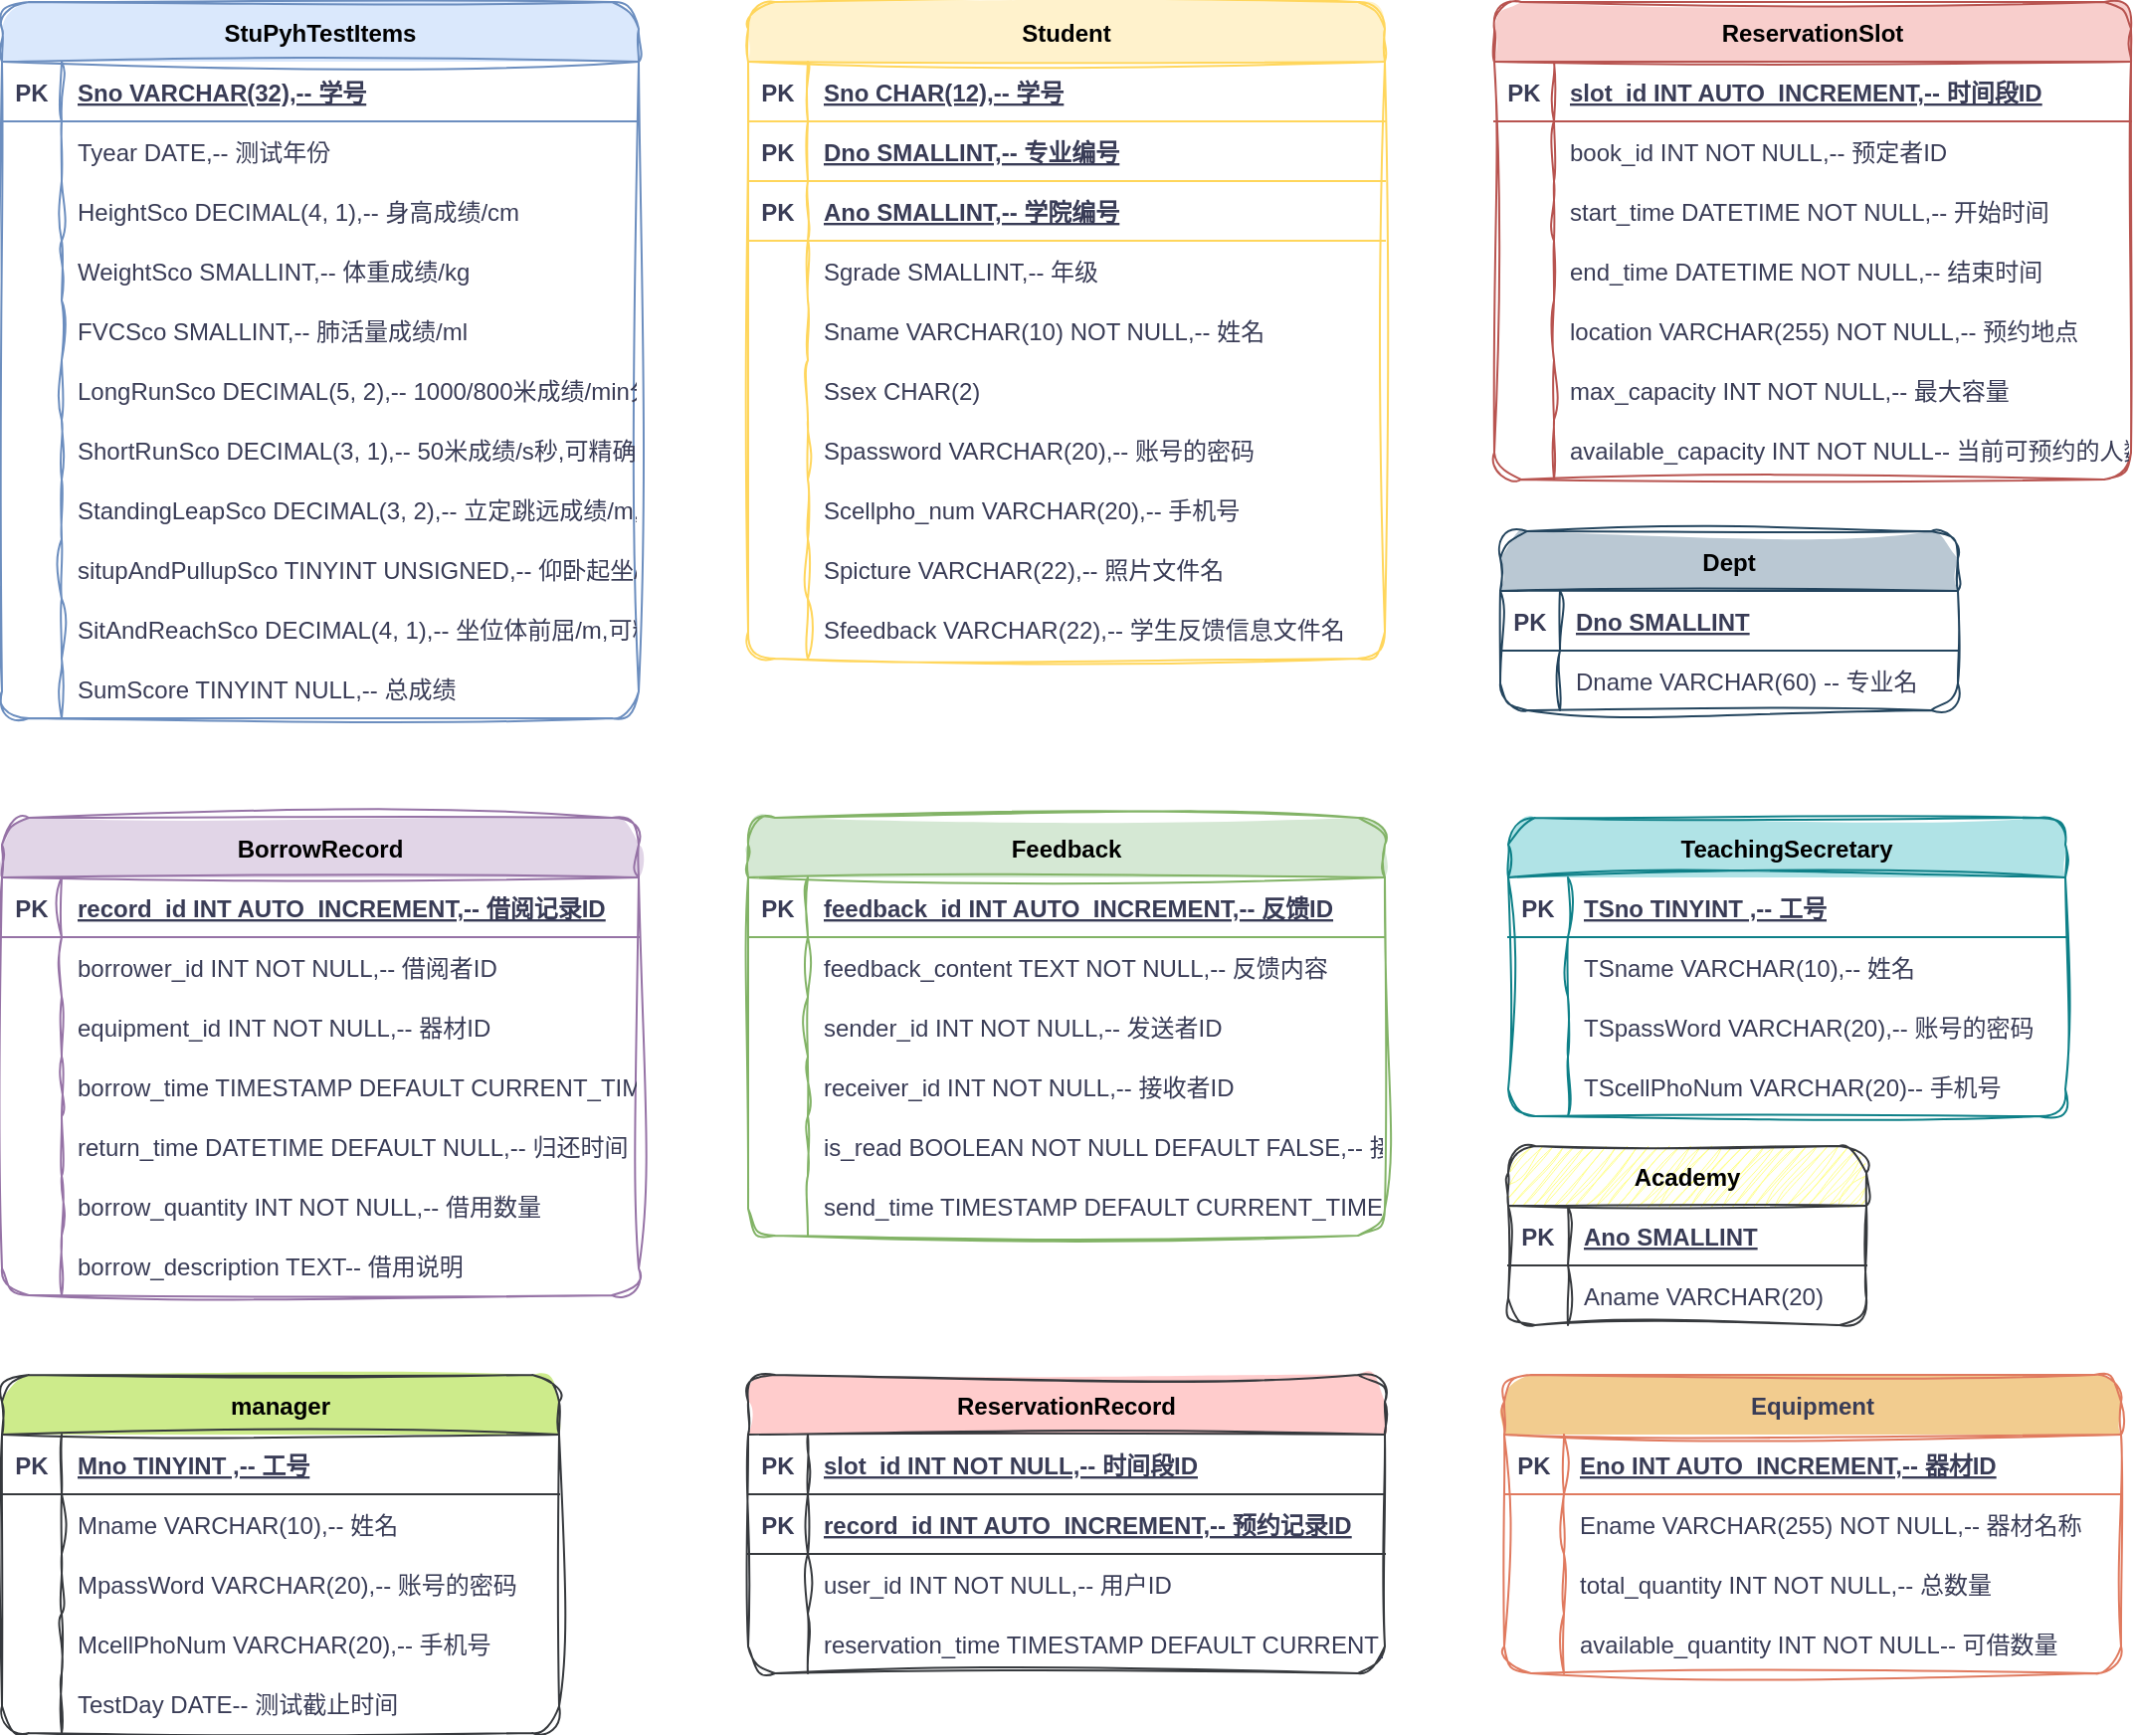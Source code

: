 <mxfile version="22.1.15" type="github">
  <diagram name="第 1 页" id="FEGf46pty2_tT1M41DfB">
    <mxGraphModel dx="3339" dy="359" grid="0" gridSize="10" guides="1" tooltips="1" connect="1" arrows="1" fold="1" page="0" pageScale="1" pageWidth="827" pageHeight="1169" background="#FFFFFF" math="0" shadow="0">
      <root>
        <mxCell id="0" />
        <mxCell id="1" parent="0" />
        <mxCell id="TGwghTzwK7IesQxvXrMC-653" value="Student" style="shape=table;startSize=30;container=1;collapsible=1;childLayout=tableLayout;fixedRows=1;rowLines=0;fontStyle=1;align=center;resizeLast=1;labelBackgroundColor=none;fillColor=#fff2cc;strokeColor=#FFD65C;rounded=1;sketch=1;curveFitting=1;jiggle=2;fillStyle=solid;" parent="1" vertex="1">
          <mxGeometry x="-1455" y="410" width="320" height="330" as="geometry" />
        </mxCell>
        <mxCell id="TGwghTzwK7IesQxvXrMC-654" value="" style="shape=tableRow;horizontal=0;startSize=0;swimlaneHead=0;swimlaneBody=0;fillColor=none;collapsible=0;dropTarget=0;points=[[0,0.5],[1,0.5]];portConstraint=eastwest;top=0;left=0;right=0;bottom=1;labelBackgroundColor=none;strokeColor=#FFD65C;fontColor=#393C56;rounded=1;" parent="TGwghTzwK7IesQxvXrMC-653" vertex="1">
          <mxGeometry y="30" width="320" height="30" as="geometry" />
        </mxCell>
        <mxCell id="TGwghTzwK7IesQxvXrMC-655" value="PK" style="shape=partialRectangle;overflow=hidden;connectable=0;fillColor=none;top=0;left=0;bottom=0;right=0;fontStyle=1;labelBackgroundColor=none;strokeColor=#FFD65C;fontColor=#393C56;rounded=1;" parent="TGwghTzwK7IesQxvXrMC-654" vertex="1">
          <mxGeometry width="30" height="30" as="geometry">
            <mxRectangle width="30" height="30" as="alternateBounds" />
          </mxGeometry>
        </mxCell>
        <mxCell id="TGwghTzwK7IesQxvXrMC-656" value="Sno          CHAR(12),-- 学号" style="shape=partialRectangle;overflow=hidden;connectable=0;fillColor=none;align=left;top=0;left=0;bottom=0;right=0;spacingLeft=6;fontStyle=5;labelBackgroundColor=none;strokeColor=#FFD65C;fontColor=#393C56;rounded=1;" parent="TGwghTzwK7IesQxvXrMC-654" vertex="1">
          <mxGeometry x="30" width="290" height="30" as="geometry">
            <mxRectangle width="290" height="30" as="alternateBounds" />
          </mxGeometry>
        </mxCell>
        <mxCell id="TGwghTzwK7IesQxvXrMC-657" value="" style="shape=tableRow;horizontal=0;startSize=0;swimlaneHead=0;swimlaneBody=0;fillColor=none;collapsible=0;dropTarget=0;points=[[0,0.5],[1,0.5]];portConstraint=eastwest;top=0;left=0;right=0;bottom=1;labelBackgroundColor=none;strokeColor=#FFD65C;fontColor=#393C56;rounded=1;" parent="TGwghTzwK7IesQxvXrMC-653" vertex="1">
          <mxGeometry y="60" width="320" height="30" as="geometry" />
        </mxCell>
        <mxCell id="TGwghTzwK7IesQxvXrMC-658" value="PK" style="shape=partialRectangle;overflow=hidden;connectable=0;fillColor=none;top=0;left=0;bottom=0;right=0;fontStyle=1;labelBackgroundColor=none;strokeColor=#FFD65C;fontColor=#393C56;rounded=1;" parent="TGwghTzwK7IesQxvXrMC-657" vertex="1">
          <mxGeometry width="30" height="30" as="geometry">
            <mxRectangle width="30" height="30" as="alternateBounds" />
          </mxGeometry>
        </mxCell>
        <mxCell id="TGwghTzwK7IesQxvXrMC-659" value="Dno          SMALLINT,-- 专业编号" style="shape=partialRectangle;overflow=hidden;connectable=0;fillColor=none;align=left;top=0;left=0;bottom=0;right=0;spacingLeft=6;fontStyle=5;labelBackgroundColor=none;strokeColor=#FFD65C;fontColor=#393C56;rounded=1;" parent="TGwghTzwK7IesQxvXrMC-657" vertex="1">
          <mxGeometry x="30" width="290" height="30" as="geometry">
            <mxRectangle width="290" height="30" as="alternateBounds" />
          </mxGeometry>
        </mxCell>
        <mxCell id="TGwghTzwK7IesQxvXrMC-660" value="" style="shape=tableRow;horizontal=0;startSize=0;swimlaneHead=0;swimlaneBody=0;fillColor=none;collapsible=0;dropTarget=0;points=[[0,0.5],[1,0.5]];portConstraint=eastwest;top=0;left=0;right=0;bottom=1;labelBackgroundColor=none;strokeColor=#FFD65C;fontColor=#393C56;rounded=1;" parent="TGwghTzwK7IesQxvXrMC-653" vertex="1">
          <mxGeometry y="90" width="320" height="30" as="geometry" />
        </mxCell>
        <mxCell id="TGwghTzwK7IesQxvXrMC-661" value="PK" style="shape=partialRectangle;overflow=hidden;connectable=0;fillColor=none;top=0;left=0;bottom=0;right=0;fontStyle=1;labelBackgroundColor=none;strokeColor=#FFD65C;fontColor=#393C56;rounded=1;" parent="TGwghTzwK7IesQxvXrMC-660" vertex="1">
          <mxGeometry width="30" height="30" as="geometry">
            <mxRectangle width="30" height="30" as="alternateBounds" />
          </mxGeometry>
        </mxCell>
        <mxCell id="TGwghTzwK7IesQxvXrMC-662" value="Ano          SMALLINT,-- 学院编号" style="shape=partialRectangle;overflow=hidden;connectable=0;fillColor=none;align=left;top=0;left=0;bottom=0;right=0;spacingLeft=6;fontStyle=5;labelBackgroundColor=none;strokeColor=#FFD65C;fontColor=#393C56;rounded=1;" parent="TGwghTzwK7IesQxvXrMC-660" vertex="1">
          <mxGeometry x="30" width="290" height="30" as="geometry">
            <mxRectangle width="290" height="30" as="alternateBounds" />
          </mxGeometry>
        </mxCell>
        <mxCell id="TGwghTzwK7IesQxvXrMC-663" value="" style="shape=tableRow;horizontal=0;startSize=0;swimlaneHead=0;swimlaneBody=0;fillColor=none;collapsible=0;dropTarget=0;points=[[0,0.5],[1,0.5]];portConstraint=eastwest;top=0;left=0;right=0;bottom=0;labelBackgroundColor=none;strokeColor=#E07A5F;fontColor=#393C56;rounded=1;" parent="TGwghTzwK7IesQxvXrMC-653" vertex="1">
          <mxGeometry y="120" width="320" height="30" as="geometry" />
        </mxCell>
        <mxCell id="TGwghTzwK7IesQxvXrMC-664" value="" style="shape=partialRectangle;overflow=hidden;connectable=0;fillColor=none;top=0;left=0;bottom=0;right=0;labelBackgroundColor=none;strokeColor=#E07A5F;fontColor=#393C56;rounded=1;" parent="TGwghTzwK7IesQxvXrMC-663" vertex="1">
          <mxGeometry width="30" height="30" as="geometry">
            <mxRectangle width="30" height="30" as="alternateBounds" />
          </mxGeometry>
        </mxCell>
        <mxCell id="TGwghTzwK7IesQxvXrMC-665" value="Sgrade       SMALLINT,-- 年级" style="shape=partialRectangle;overflow=hidden;connectable=0;fillColor=none;align=left;top=0;left=0;bottom=0;right=0;spacingLeft=6;labelBackgroundColor=none;strokeColor=#E07A5F;fontColor=#393C56;rounded=1;" parent="TGwghTzwK7IesQxvXrMC-663" vertex="1">
          <mxGeometry x="30" width="290" height="30" as="geometry">
            <mxRectangle width="290" height="30" as="alternateBounds" />
          </mxGeometry>
        </mxCell>
        <mxCell id="TGwghTzwK7IesQxvXrMC-666" value="" style="shape=tableRow;horizontal=0;startSize=0;swimlaneHead=0;swimlaneBody=0;fillColor=none;collapsible=0;dropTarget=0;points=[[0,0.5],[1,0.5]];portConstraint=eastwest;top=0;left=0;right=0;bottom=0;labelBackgroundColor=none;strokeColor=#E07A5F;fontColor=#393C56;rounded=1;" parent="TGwghTzwK7IesQxvXrMC-653" vertex="1">
          <mxGeometry y="150" width="320" height="30" as="geometry" />
        </mxCell>
        <mxCell id="TGwghTzwK7IesQxvXrMC-667" value="" style="shape=partialRectangle;overflow=hidden;connectable=0;fillColor=none;top=0;left=0;bottom=0;right=0;labelBackgroundColor=none;strokeColor=#E07A5F;fontColor=#393C56;rounded=1;" parent="TGwghTzwK7IesQxvXrMC-666" vertex="1">
          <mxGeometry width="30" height="30" as="geometry">
            <mxRectangle width="30" height="30" as="alternateBounds" />
          </mxGeometry>
        </mxCell>
        <mxCell id="TGwghTzwK7IesQxvXrMC-668" value="Sname        VARCHAR(10) NOT NULL,-- 姓名" style="shape=partialRectangle;overflow=hidden;connectable=0;fillColor=none;align=left;top=0;left=0;bottom=0;right=0;spacingLeft=6;labelBackgroundColor=none;strokeColor=#E07A5F;fontColor=#393C56;rounded=1;" parent="TGwghTzwK7IesQxvXrMC-666" vertex="1">
          <mxGeometry x="30" width="290" height="30" as="geometry">
            <mxRectangle width="290" height="30" as="alternateBounds" />
          </mxGeometry>
        </mxCell>
        <mxCell id="TGwghTzwK7IesQxvXrMC-669" value="" style="shape=tableRow;horizontal=0;startSize=0;swimlaneHead=0;swimlaneBody=0;fillColor=none;collapsible=0;dropTarget=0;points=[[0,0.5],[1,0.5]];portConstraint=eastwest;top=0;left=0;right=0;bottom=0;labelBackgroundColor=none;strokeColor=#E07A5F;fontColor=#393C56;rounded=1;" parent="TGwghTzwK7IesQxvXrMC-653" vertex="1">
          <mxGeometry y="180" width="320" height="30" as="geometry" />
        </mxCell>
        <mxCell id="TGwghTzwK7IesQxvXrMC-670" value="" style="shape=partialRectangle;overflow=hidden;connectable=0;fillColor=none;top=0;left=0;bottom=0;right=0;labelBackgroundColor=none;strokeColor=#E07A5F;fontColor=#393C56;rounded=1;" parent="TGwghTzwK7IesQxvXrMC-669" vertex="1">
          <mxGeometry width="30" height="30" as="geometry">
            <mxRectangle width="30" height="30" as="alternateBounds" />
          </mxGeometry>
        </mxCell>
        <mxCell id="TGwghTzwK7IesQxvXrMC-671" value="Ssex         CHAR(2)" style="shape=partialRectangle;overflow=hidden;connectable=0;fillColor=none;align=left;top=0;left=0;bottom=0;right=0;spacingLeft=6;labelBackgroundColor=none;strokeColor=#E07A5F;fontColor=#393C56;rounded=1;" parent="TGwghTzwK7IesQxvXrMC-669" vertex="1">
          <mxGeometry x="30" width="290" height="30" as="geometry">
            <mxRectangle width="290" height="30" as="alternateBounds" />
          </mxGeometry>
        </mxCell>
        <mxCell id="TGwghTzwK7IesQxvXrMC-672" value="" style="shape=tableRow;horizontal=0;startSize=0;swimlaneHead=0;swimlaneBody=0;fillColor=none;collapsible=0;dropTarget=0;points=[[0,0.5],[1,0.5]];portConstraint=eastwest;top=0;left=0;right=0;bottom=0;labelBackgroundColor=none;strokeColor=#E07A5F;fontColor=#393C56;rounded=1;" parent="TGwghTzwK7IesQxvXrMC-653" vertex="1">
          <mxGeometry y="210" width="320" height="30" as="geometry" />
        </mxCell>
        <mxCell id="TGwghTzwK7IesQxvXrMC-673" value="" style="shape=partialRectangle;overflow=hidden;connectable=0;fillColor=none;top=0;left=0;bottom=0;right=0;labelBackgroundColor=none;strokeColor=#E07A5F;fontColor=#393C56;rounded=1;" parent="TGwghTzwK7IesQxvXrMC-672" vertex="1">
          <mxGeometry width="30" height="30" as="geometry">
            <mxRectangle width="30" height="30" as="alternateBounds" />
          </mxGeometry>
        </mxCell>
        <mxCell id="TGwghTzwK7IesQxvXrMC-674" value="Spassword    VARCHAR(20),-- 账号的密码" style="shape=partialRectangle;overflow=hidden;connectable=0;fillColor=none;align=left;top=0;left=0;bottom=0;right=0;spacingLeft=6;labelBackgroundColor=none;strokeColor=#E07A5F;fontColor=#393C56;rounded=1;" parent="TGwghTzwK7IesQxvXrMC-672" vertex="1">
          <mxGeometry x="30" width="290" height="30" as="geometry">
            <mxRectangle width="290" height="30" as="alternateBounds" />
          </mxGeometry>
        </mxCell>
        <mxCell id="TGwghTzwK7IesQxvXrMC-675" value="" style="shape=tableRow;horizontal=0;startSize=0;swimlaneHead=0;swimlaneBody=0;fillColor=none;collapsible=0;dropTarget=0;points=[[0,0.5],[1,0.5]];portConstraint=eastwest;top=0;left=0;right=0;bottom=0;labelBackgroundColor=none;strokeColor=#E07A5F;fontColor=#393C56;rounded=1;" parent="TGwghTzwK7IesQxvXrMC-653" vertex="1">
          <mxGeometry y="240" width="320" height="30" as="geometry" />
        </mxCell>
        <mxCell id="TGwghTzwK7IesQxvXrMC-676" value="" style="shape=partialRectangle;overflow=hidden;connectable=0;fillColor=none;top=0;left=0;bottom=0;right=0;labelBackgroundColor=none;strokeColor=#E07A5F;fontColor=#393C56;rounded=1;" parent="TGwghTzwK7IesQxvXrMC-675" vertex="1">
          <mxGeometry width="30" height="30" as="geometry">
            <mxRectangle width="30" height="30" as="alternateBounds" />
          </mxGeometry>
        </mxCell>
        <mxCell id="TGwghTzwK7IesQxvXrMC-677" value="Scellpho_num VARCHAR(20),-- 手机号" style="shape=partialRectangle;overflow=hidden;connectable=0;fillColor=none;align=left;top=0;left=0;bottom=0;right=0;spacingLeft=6;labelBackgroundColor=none;strokeColor=#E07A5F;fontColor=#393C56;rounded=1;" parent="TGwghTzwK7IesQxvXrMC-675" vertex="1">
          <mxGeometry x="30" width="290" height="30" as="geometry">
            <mxRectangle width="290" height="30" as="alternateBounds" />
          </mxGeometry>
        </mxCell>
        <mxCell id="TGwghTzwK7IesQxvXrMC-678" value="" style="shape=tableRow;horizontal=0;startSize=0;swimlaneHead=0;swimlaneBody=0;fillColor=none;collapsible=0;dropTarget=0;points=[[0,0.5],[1,0.5]];portConstraint=eastwest;top=0;left=0;right=0;bottom=0;labelBackgroundColor=none;strokeColor=#E07A5F;fontColor=#393C56;rounded=1;" parent="TGwghTzwK7IesQxvXrMC-653" vertex="1">
          <mxGeometry y="270" width="320" height="30" as="geometry" />
        </mxCell>
        <mxCell id="TGwghTzwK7IesQxvXrMC-679" value="" style="shape=partialRectangle;overflow=hidden;connectable=0;fillColor=none;top=0;left=0;bottom=0;right=0;labelBackgroundColor=none;strokeColor=#E07A5F;fontColor=#393C56;rounded=1;" parent="TGwghTzwK7IesQxvXrMC-678" vertex="1">
          <mxGeometry width="30" height="30" as="geometry">
            <mxRectangle width="30" height="30" as="alternateBounds" />
          </mxGeometry>
        </mxCell>
        <mxCell id="TGwghTzwK7IesQxvXrMC-680" value="Spicture     VARCHAR(22),-- 照片文件名" style="shape=partialRectangle;overflow=hidden;connectable=0;fillColor=none;align=left;top=0;left=0;bottom=0;right=0;spacingLeft=6;labelBackgroundColor=none;strokeColor=#E07A5F;fontColor=#393C56;rounded=1;" parent="TGwghTzwK7IesQxvXrMC-678" vertex="1">
          <mxGeometry x="30" width="290" height="30" as="geometry">
            <mxRectangle width="290" height="30" as="alternateBounds" />
          </mxGeometry>
        </mxCell>
        <mxCell id="TGwghTzwK7IesQxvXrMC-681" value="" style="shape=tableRow;horizontal=0;startSize=0;swimlaneHead=0;swimlaneBody=0;fillColor=none;collapsible=0;dropTarget=0;points=[[0,0.5],[1,0.5]];portConstraint=eastwest;top=0;left=0;right=0;bottom=0;labelBackgroundColor=none;strokeColor=#E07A5F;fontColor=#393C56;rounded=1;" parent="TGwghTzwK7IesQxvXrMC-653" vertex="1">
          <mxGeometry y="300" width="320" height="30" as="geometry" />
        </mxCell>
        <mxCell id="TGwghTzwK7IesQxvXrMC-682" value="" style="shape=partialRectangle;overflow=hidden;connectable=0;fillColor=none;top=0;left=0;bottom=0;right=0;labelBackgroundColor=none;strokeColor=#E07A5F;fontColor=#393C56;rounded=1;" parent="TGwghTzwK7IesQxvXrMC-681" vertex="1">
          <mxGeometry width="30" height="30" as="geometry">
            <mxRectangle width="30" height="30" as="alternateBounds" />
          </mxGeometry>
        </mxCell>
        <mxCell id="TGwghTzwK7IesQxvXrMC-683" value="Sfeedback    VARCHAR(22),-- 学生反馈信息文件名" style="shape=partialRectangle;overflow=hidden;connectable=0;fillColor=none;align=left;top=0;left=0;bottom=0;right=0;spacingLeft=6;labelBackgroundColor=none;strokeColor=#E07A5F;fontColor=#393C56;rounded=1;" parent="TGwghTzwK7IesQxvXrMC-681" vertex="1">
          <mxGeometry x="30" width="290" height="30" as="geometry">
            <mxRectangle width="290" height="30" as="alternateBounds" />
          </mxGeometry>
        </mxCell>
        <mxCell id="TGwghTzwK7IesQxvXrMC-684" value="Academy" style="shape=table;startSize=30;container=1;collapsible=1;childLayout=tableLayout;fixedRows=1;rowLines=0;fontStyle=1;align=center;resizeLast=1;labelBackgroundColor=none;fillColor=#ffff88;strokeColor=#36393d;rounded=1;sketch=1;curveFitting=1;jiggle=2;" parent="1" vertex="1">
          <mxGeometry x="-1073" y="985" width="180" height="90" as="geometry" />
        </mxCell>
        <mxCell id="TGwghTzwK7IesQxvXrMC-685" value="" style="shape=tableRow;horizontal=0;startSize=0;swimlaneHead=0;swimlaneBody=0;fillColor=none;collapsible=0;dropTarget=0;points=[[0,0.5],[1,0.5]];portConstraint=eastwest;top=0;left=0;right=0;bottom=1;labelBackgroundColor=none;strokeColor=#36393D;fontColor=#393C56;rounded=1;" parent="TGwghTzwK7IesQxvXrMC-684" vertex="1">
          <mxGeometry y="30" width="180" height="30" as="geometry" />
        </mxCell>
        <mxCell id="TGwghTzwK7IesQxvXrMC-686" value="PK" style="shape=partialRectangle;overflow=hidden;connectable=0;fillColor=none;top=0;left=0;bottom=0;right=0;fontStyle=1;labelBackgroundColor=none;strokeColor=#36393D;fontColor=#393C56;rounded=1;" parent="TGwghTzwK7IesQxvXrMC-685" vertex="1">
          <mxGeometry width="30" height="30" as="geometry">
            <mxRectangle width="30" height="30" as="alternateBounds" />
          </mxGeometry>
        </mxCell>
        <mxCell id="TGwghTzwK7IesQxvXrMC-687" value="Ano   SMALLINT " style="shape=partialRectangle;overflow=hidden;connectable=0;fillColor=none;align=left;top=0;left=0;bottom=0;right=0;spacingLeft=6;fontStyle=5;labelBackgroundColor=none;strokeColor=#36393D;fontColor=#393C56;rounded=1;" parent="TGwghTzwK7IesQxvXrMC-685" vertex="1">
          <mxGeometry x="30" width="150" height="30" as="geometry">
            <mxRectangle width="150" height="30" as="alternateBounds" />
          </mxGeometry>
        </mxCell>
        <mxCell id="TGwghTzwK7IesQxvXrMC-688" value="" style="shape=tableRow;horizontal=0;startSize=0;swimlaneHead=0;swimlaneBody=0;fillColor=none;collapsible=0;dropTarget=0;points=[[0,0.5],[1,0.5]];portConstraint=eastwest;top=0;left=0;right=0;bottom=0;labelBackgroundColor=none;strokeColor=#E07A5F;fontColor=#393C56;rounded=1;" parent="TGwghTzwK7IesQxvXrMC-684" vertex="1">
          <mxGeometry y="60" width="180" height="30" as="geometry" />
        </mxCell>
        <mxCell id="TGwghTzwK7IesQxvXrMC-689" value="" style="shape=partialRectangle;overflow=hidden;connectable=0;fillColor=none;top=0;left=0;bottom=0;right=0;labelBackgroundColor=none;strokeColor=#E07A5F;fontColor=#393C56;rounded=1;" parent="TGwghTzwK7IesQxvXrMC-688" vertex="1">
          <mxGeometry width="30" height="30" as="geometry">
            <mxRectangle width="30" height="30" as="alternateBounds" />
          </mxGeometry>
        </mxCell>
        <mxCell id="TGwghTzwK7IesQxvXrMC-690" value="Aname VARCHAR(20)" style="shape=partialRectangle;overflow=hidden;connectable=0;fillColor=none;align=left;top=0;left=0;bottom=0;right=0;spacingLeft=6;labelBackgroundColor=none;strokeColor=#E07A5F;fontColor=#393C56;rounded=1;" parent="TGwghTzwK7IesQxvXrMC-688" vertex="1">
          <mxGeometry x="30" width="150" height="30" as="geometry">
            <mxRectangle width="150" height="30" as="alternateBounds" />
          </mxGeometry>
        </mxCell>
        <mxCell id="TGwghTzwK7IesQxvXrMC-691" value="Dept" style="shape=table;startSize=30;container=1;collapsible=1;childLayout=tableLayout;fixedRows=1;rowLines=0;fontStyle=1;align=center;resizeLast=1;labelBackgroundColor=none;fillColor=#bac8d3;strokeColor=#23445d;rounded=1;sketch=1;curveFitting=1;jiggle=2;fillStyle=solid;" parent="1" vertex="1">
          <mxGeometry x="-1077" y="676" width="230" height="90" as="geometry" />
        </mxCell>
        <mxCell id="TGwghTzwK7IesQxvXrMC-692" value="" style="shape=tableRow;horizontal=0;startSize=0;swimlaneHead=0;swimlaneBody=0;fillColor=none;collapsible=0;dropTarget=0;points=[[0,0.5],[1,0.5]];portConstraint=eastwest;top=0;left=0;right=0;bottom=1;labelBackgroundColor=none;strokeColor=#23445D;fontColor=#393C56;rounded=1;" parent="TGwghTzwK7IesQxvXrMC-691" vertex="1">
          <mxGeometry y="30" width="230" height="30" as="geometry" />
        </mxCell>
        <mxCell id="TGwghTzwK7IesQxvXrMC-693" value="PK" style="shape=partialRectangle;overflow=hidden;connectable=0;fillColor=none;top=0;left=0;bottom=0;right=0;fontStyle=1;labelBackgroundColor=none;strokeColor=#23445D;fontColor=#393C56;rounded=1;" parent="TGwghTzwK7IesQxvXrMC-692" vertex="1">
          <mxGeometry width="30" height="30" as="geometry">
            <mxRectangle width="30" height="30" as="alternateBounds" />
          </mxGeometry>
        </mxCell>
        <mxCell id="TGwghTzwK7IesQxvXrMC-694" value="Dno   SMALLINT " style="shape=partialRectangle;overflow=hidden;connectable=0;fillColor=none;align=left;top=0;left=0;bottom=0;right=0;spacingLeft=6;fontStyle=5;labelBackgroundColor=none;strokeColor=#23445D;fontColor=#393C56;rounded=1;" parent="TGwghTzwK7IesQxvXrMC-692" vertex="1">
          <mxGeometry x="30" width="200" height="30" as="geometry">
            <mxRectangle width="200" height="30" as="alternateBounds" />
          </mxGeometry>
        </mxCell>
        <mxCell id="TGwghTzwK7IesQxvXrMC-695" value="" style="shape=tableRow;horizontal=0;startSize=0;swimlaneHead=0;swimlaneBody=0;fillColor=none;collapsible=0;dropTarget=0;points=[[0,0.5],[1,0.5]];portConstraint=eastwest;top=0;left=0;right=0;bottom=0;labelBackgroundColor=none;strokeColor=#E07A5F;fontColor=#393C56;rounded=1;" parent="TGwghTzwK7IesQxvXrMC-691" vertex="1">
          <mxGeometry y="60" width="230" height="30" as="geometry" />
        </mxCell>
        <mxCell id="TGwghTzwK7IesQxvXrMC-696" value="" style="shape=partialRectangle;overflow=hidden;connectable=0;fillColor=none;top=0;left=0;bottom=0;right=0;labelBackgroundColor=none;strokeColor=#E07A5F;fontColor=#393C56;rounded=1;" parent="TGwghTzwK7IesQxvXrMC-695" vertex="1">
          <mxGeometry width="30" height="30" as="geometry">
            <mxRectangle width="30" height="30" as="alternateBounds" />
          </mxGeometry>
        </mxCell>
        <mxCell id="TGwghTzwK7IesQxvXrMC-697" value="Dname VARCHAR(60) -- 专业名" style="shape=partialRectangle;overflow=hidden;connectable=0;fillColor=none;align=left;top=0;left=0;bottom=0;right=0;spacingLeft=6;labelBackgroundColor=none;strokeColor=#E07A5F;fontColor=#393C56;rounded=1;" parent="TGwghTzwK7IesQxvXrMC-695" vertex="1">
          <mxGeometry x="30" width="200" height="30" as="geometry">
            <mxRectangle width="200" height="30" as="alternateBounds" />
          </mxGeometry>
        </mxCell>
        <mxCell id="TGwghTzwK7IesQxvXrMC-698" value="StuPyhTestItems" style="shape=table;startSize=30;container=1;collapsible=1;childLayout=tableLayout;fixedRows=1;rowLines=0;fontStyle=1;align=center;resizeLast=1;labelBackgroundColor=none;fillColor=#dae8fc;strokeColor=#6c8ebf;rounded=1;sketch=1;curveFitting=1;jiggle=2;fillStyle=solid;" parent="1" vertex="1">
          <mxGeometry x="-1830" y="410" width="320" height="360" as="geometry" />
        </mxCell>
        <mxCell id="TGwghTzwK7IesQxvXrMC-699" value="" style="shape=tableRow;horizontal=0;startSize=0;swimlaneHead=0;swimlaneBody=0;fillColor=none;collapsible=0;dropTarget=0;points=[[0,0.5],[1,0.5]];portConstraint=eastwest;top=0;left=0;right=0;bottom=1;labelBackgroundColor=none;strokeColor=#6C8EBF;fontColor=#393C56;rounded=1;" parent="TGwghTzwK7IesQxvXrMC-698" vertex="1">
          <mxGeometry y="30" width="320" height="30" as="geometry" />
        </mxCell>
        <mxCell id="TGwghTzwK7IesQxvXrMC-700" value="PK" style="shape=partialRectangle;overflow=hidden;connectable=0;fillColor=none;top=0;left=0;bottom=0;right=0;fontStyle=1;labelBackgroundColor=none;strokeColor=#6C8EBF;fontColor=#393C56;rounded=1;" parent="TGwghTzwK7IesQxvXrMC-699" vertex="1">
          <mxGeometry width="30" height="30" as="geometry">
            <mxRectangle width="30" height="30" as="alternateBounds" />
          </mxGeometry>
        </mxCell>
        <mxCell id="TGwghTzwK7IesQxvXrMC-701" value="Sno               VARCHAR(32),-- 学号" style="shape=partialRectangle;overflow=hidden;connectable=0;fillColor=none;align=left;top=0;left=0;bottom=0;right=0;spacingLeft=6;fontStyle=5;labelBackgroundColor=none;strokeColor=#6C8EBF;fontColor=#393C56;rounded=1;" parent="TGwghTzwK7IesQxvXrMC-699" vertex="1">
          <mxGeometry x="30" width="290" height="30" as="geometry">
            <mxRectangle width="290" height="30" as="alternateBounds" />
          </mxGeometry>
        </mxCell>
        <mxCell id="TGwghTzwK7IesQxvXrMC-702" value="" style="shape=tableRow;horizontal=0;startSize=0;swimlaneHead=0;swimlaneBody=0;fillColor=none;collapsible=0;dropTarget=0;points=[[0,0.5],[1,0.5]];portConstraint=eastwest;top=0;left=0;right=0;bottom=0;labelBackgroundColor=none;strokeColor=#6C8EBF;fontColor=#393C56;rounded=1;" parent="TGwghTzwK7IesQxvXrMC-698" vertex="1">
          <mxGeometry y="60" width="320" height="30" as="geometry" />
        </mxCell>
        <mxCell id="TGwghTzwK7IesQxvXrMC-703" value="" style="shape=partialRectangle;overflow=hidden;connectable=0;fillColor=none;top=0;left=0;bottom=0;right=0;labelBackgroundColor=none;strokeColor=#6C8EBF;fontColor=#393C56;rounded=1;" parent="TGwghTzwK7IesQxvXrMC-702" vertex="1">
          <mxGeometry width="30" height="30" as="geometry">
            <mxRectangle width="30" height="30" as="alternateBounds" />
          </mxGeometry>
        </mxCell>
        <mxCell id="TGwghTzwK7IesQxvXrMC-704" value="Tyear             DATE,-- 测试年份" style="shape=partialRectangle;overflow=hidden;connectable=0;fillColor=none;align=left;top=0;left=0;bottom=0;right=0;spacingLeft=6;labelBackgroundColor=none;strokeColor=#6C8EBF;fontColor=#393C56;rounded=1;" parent="TGwghTzwK7IesQxvXrMC-702" vertex="1">
          <mxGeometry x="30" width="290" height="30" as="geometry">
            <mxRectangle width="290" height="30" as="alternateBounds" />
          </mxGeometry>
        </mxCell>
        <mxCell id="TGwghTzwK7IesQxvXrMC-705" value="" style="shape=tableRow;horizontal=0;startSize=0;swimlaneHead=0;swimlaneBody=0;fillColor=none;collapsible=0;dropTarget=0;points=[[0,0.5],[1,0.5]];portConstraint=eastwest;top=0;left=0;right=0;bottom=0;labelBackgroundColor=none;strokeColor=#E07A5F;fontColor=#393C56;rounded=1;" parent="TGwghTzwK7IesQxvXrMC-698" vertex="1">
          <mxGeometry y="90" width="320" height="30" as="geometry" />
        </mxCell>
        <mxCell id="TGwghTzwK7IesQxvXrMC-706" value="" style="shape=partialRectangle;overflow=hidden;connectable=0;fillColor=none;top=0;left=0;bottom=0;right=0;labelBackgroundColor=none;strokeColor=#E07A5F;fontColor=#393C56;rounded=1;" parent="TGwghTzwK7IesQxvXrMC-705" vertex="1">
          <mxGeometry width="30" height="30" as="geometry">
            <mxRectangle width="30" height="30" as="alternateBounds" />
          </mxGeometry>
        </mxCell>
        <mxCell id="TGwghTzwK7IesQxvXrMC-707" value="HeightSco         DECIMAL(4, 1),-- 身高成绩/cm" style="shape=partialRectangle;overflow=hidden;connectable=0;fillColor=none;align=left;top=0;left=0;bottom=0;right=0;spacingLeft=6;labelBackgroundColor=none;strokeColor=#E07A5F;fontColor=#393C56;rounded=1;" parent="TGwghTzwK7IesQxvXrMC-705" vertex="1">
          <mxGeometry x="30" width="290" height="30" as="geometry">
            <mxRectangle width="290" height="30" as="alternateBounds" />
          </mxGeometry>
        </mxCell>
        <mxCell id="TGwghTzwK7IesQxvXrMC-708" value="" style="shape=tableRow;horizontal=0;startSize=0;swimlaneHead=0;swimlaneBody=0;fillColor=none;collapsible=0;dropTarget=0;points=[[0,0.5],[1,0.5]];portConstraint=eastwest;top=0;left=0;right=0;bottom=0;labelBackgroundColor=none;strokeColor=#E07A5F;fontColor=#393C56;rounded=1;" parent="TGwghTzwK7IesQxvXrMC-698" vertex="1">
          <mxGeometry y="120" width="320" height="30" as="geometry" />
        </mxCell>
        <mxCell id="TGwghTzwK7IesQxvXrMC-709" value="" style="shape=partialRectangle;overflow=hidden;connectable=0;fillColor=none;top=0;left=0;bottom=0;right=0;labelBackgroundColor=none;strokeColor=#E07A5F;fontColor=#393C56;rounded=1;" parent="TGwghTzwK7IesQxvXrMC-708" vertex="1">
          <mxGeometry width="30" height="30" as="geometry">
            <mxRectangle width="30" height="30" as="alternateBounds" />
          </mxGeometry>
        </mxCell>
        <mxCell id="TGwghTzwK7IesQxvXrMC-710" value="WeightSco         SMALLINT,-- 体重成绩/kg" style="shape=partialRectangle;overflow=hidden;connectable=0;fillColor=none;align=left;top=0;left=0;bottom=0;right=0;spacingLeft=6;labelBackgroundColor=none;strokeColor=#E07A5F;fontColor=#393C56;rounded=1;" parent="TGwghTzwK7IesQxvXrMC-708" vertex="1">
          <mxGeometry x="30" width="290" height="30" as="geometry">
            <mxRectangle width="290" height="30" as="alternateBounds" />
          </mxGeometry>
        </mxCell>
        <mxCell id="TGwghTzwK7IesQxvXrMC-711" value="" style="shape=tableRow;horizontal=0;startSize=0;swimlaneHead=0;swimlaneBody=0;fillColor=none;collapsible=0;dropTarget=0;points=[[0,0.5],[1,0.5]];portConstraint=eastwest;top=0;left=0;right=0;bottom=0;labelBackgroundColor=none;strokeColor=#E07A5F;fontColor=#393C56;rounded=1;" parent="TGwghTzwK7IesQxvXrMC-698" vertex="1">
          <mxGeometry y="150" width="320" height="30" as="geometry" />
        </mxCell>
        <mxCell id="TGwghTzwK7IesQxvXrMC-712" value="" style="shape=partialRectangle;overflow=hidden;connectable=0;fillColor=none;top=0;left=0;bottom=0;right=0;labelBackgroundColor=none;strokeColor=#E07A5F;fontColor=#393C56;rounded=1;" parent="TGwghTzwK7IesQxvXrMC-711" vertex="1">
          <mxGeometry width="30" height="30" as="geometry">
            <mxRectangle width="30" height="30" as="alternateBounds" />
          </mxGeometry>
        </mxCell>
        <mxCell id="TGwghTzwK7IesQxvXrMC-713" value="FVCSco            SMALLINT,-- 肺活量成绩/ml" style="shape=partialRectangle;overflow=hidden;connectable=0;fillColor=none;align=left;top=0;left=0;bottom=0;right=0;spacingLeft=6;labelBackgroundColor=none;strokeColor=#E07A5F;fontColor=#393C56;rounded=1;" parent="TGwghTzwK7IesQxvXrMC-711" vertex="1">
          <mxGeometry x="30" width="290" height="30" as="geometry">
            <mxRectangle width="290" height="30" as="alternateBounds" />
          </mxGeometry>
        </mxCell>
        <mxCell id="TGwghTzwK7IesQxvXrMC-714" value="" style="shape=tableRow;horizontal=0;startSize=0;swimlaneHead=0;swimlaneBody=0;fillColor=none;collapsible=0;dropTarget=0;points=[[0,0.5],[1,0.5]];portConstraint=eastwest;top=0;left=0;right=0;bottom=0;labelBackgroundColor=none;strokeColor=#E07A5F;fontColor=#393C56;rounded=1;" parent="TGwghTzwK7IesQxvXrMC-698" vertex="1">
          <mxGeometry y="180" width="320" height="30" as="geometry" />
        </mxCell>
        <mxCell id="TGwghTzwK7IesQxvXrMC-715" value="" style="shape=partialRectangle;overflow=hidden;connectable=0;fillColor=none;top=0;left=0;bottom=0;right=0;labelBackgroundColor=none;strokeColor=#E07A5F;fontColor=#393C56;rounded=1;" parent="TGwghTzwK7IesQxvXrMC-714" vertex="1">
          <mxGeometry width="30" height="30" as="geometry">
            <mxRectangle width="30" height="30" as="alternateBounds" />
          </mxGeometry>
        </mxCell>
        <mxCell id="TGwghTzwK7IesQxvXrMC-716" value="LongRunSco        DECIMAL(5, 2),-- 1000/800米成绩/min分钟,带小数后两位" style="shape=partialRectangle;overflow=hidden;connectable=0;fillColor=none;align=left;top=0;left=0;bottom=0;right=0;spacingLeft=6;labelBackgroundColor=none;strokeColor=#E07A5F;fontColor=#393C56;rounded=1;" parent="TGwghTzwK7IesQxvXrMC-714" vertex="1">
          <mxGeometry x="30" width="290" height="30" as="geometry">
            <mxRectangle width="290" height="30" as="alternateBounds" />
          </mxGeometry>
        </mxCell>
        <mxCell id="TGwghTzwK7IesQxvXrMC-717" value="" style="shape=tableRow;horizontal=0;startSize=0;swimlaneHead=0;swimlaneBody=0;fillColor=none;collapsible=0;dropTarget=0;points=[[0,0.5],[1,0.5]];portConstraint=eastwest;top=0;left=0;right=0;bottom=0;labelBackgroundColor=none;strokeColor=#E07A5F;fontColor=#393C56;rounded=1;" parent="TGwghTzwK7IesQxvXrMC-698" vertex="1">
          <mxGeometry y="210" width="320" height="30" as="geometry" />
        </mxCell>
        <mxCell id="TGwghTzwK7IesQxvXrMC-718" value="" style="shape=partialRectangle;overflow=hidden;connectable=0;fillColor=none;top=0;left=0;bottom=0;right=0;labelBackgroundColor=none;strokeColor=#E07A5F;fontColor=#393C56;rounded=1;" parent="TGwghTzwK7IesQxvXrMC-717" vertex="1">
          <mxGeometry width="30" height="30" as="geometry">
            <mxRectangle width="30" height="30" as="alternateBounds" />
          </mxGeometry>
        </mxCell>
        <mxCell id="TGwghTzwK7IesQxvXrMC-719" value="ShortRunSco       DECIMAL(3, 1),-- 50米成绩/s秒,可精确到小数后一位" style="shape=partialRectangle;overflow=hidden;connectable=0;fillColor=none;align=left;top=0;left=0;bottom=0;right=0;spacingLeft=6;labelBackgroundColor=none;strokeColor=#E07A5F;fontColor=#393C56;rounded=1;" parent="TGwghTzwK7IesQxvXrMC-717" vertex="1">
          <mxGeometry x="30" width="290" height="30" as="geometry">
            <mxRectangle width="290" height="30" as="alternateBounds" />
          </mxGeometry>
        </mxCell>
        <mxCell id="TGwghTzwK7IesQxvXrMC-720" value="" style="shape=tableRow;horizontal=0;startSize=0;swimlaneHead=0;swimlaneBody=0;fillColor=none;collapsible=0;dropTarget=0;points=[[0,0.5],[1,0.5]];portConstraint=eastwest;top=0;left=0;right=0;bottom=0;labelBackgroundColor=none;strokeColor=#E07A5F;fontColor=#393C56;rounded=1;" parent="TGwghTzwK7IesQxvXrMC-698" vertex="1">
          <mxGeometry y="240" width="320" height="30" as="geometry" />
        </mxCell>
        <mxCell id="TGwghTzwK7IesQxvXrMC-721" value="" style="shape=partialRectangle;overflow=hidden;connectable=0;fillColor=none;top=0;left=0;bottom=0;right=0;labelBackgroundColor=none;strokeColor=#E07A5F;fontColor=#393C56;rounded=1;" parent="TGwghTzwK7IesQxvXrMC-720" vertex="1">
          <mxGeometry width="30" height="30" as="geometry">
            <mxRectangle width="30" height="30" as="alternateBounds" />
          </mxGeometry>
        </mxCell>
        <mxCell id="TGwghTzwK7IesQxvXrMC-722" value="StandingLeapSco   DECIMAL(3, 2),-- 立定跳远成绩/m,可精确到小数后两位" style="shape=partialRectangle;overflow=hidden;connectable=0;fillColor=none;align=left;top=0;left=0;bottom=0;right=0;spacingLeft=6;labelBackgroundColor=none;strokeColor=#E07A5F;fontColor=#393C56;rounded=1;" parent="TGwghTzwK7IesQxvXrMC-720" vertex="1">
          <mxGeometry x="30" width="290" height="30" as="geometry">
            <mxRectangle width="290" height="30" as="alternateBounds" />
          </mxGeometry>
        </mxCell>
        <mxCell id="TGwghTzwK7IesQxvXrMC-723" value="" style="shape=tableRow;horizontal=0;startSize=0;swimlaneHead=0;swimlaneBody=0;fillColor=none;collapsible=0;dropTarget=0;points=[[0,0.5],[1,0.5]];portConstraint=eastwest;top=0;left=0;right=0;bottom=0;labelBackgroundColor=none;strokeColor=#E07A5F;fontColor=#393C56;rounded=1;" parent="TGwghTzwK7IesQxvXrMC-698" vertex="1">
          <mxGeometry y="270" width="320" height="30" as="geometry" />
        </mxCell>
        <mxCell id="TGwghTzwK7IesQxvXrMC-724" value="" style="shape=partialRectangle;overflow=hidden;connectable=0;fillColor=none;top=0;left=0;bottom=0;right=0;labelBackgroundColor=none;strokeColor=#E07A5F;fontColor=#393C56;rounded=1;" parent="TGwghTzwK7IesQxvXrMC-723" vertex="1">
          <mxGeometry width="30" height="30" as="geometry">
            <mxRectangle width="30" height="30" as="alternateBounds" />
          </mxGeometry>
        </mxCell>
        <mxCell id="TGwghTzwK7IesQxvXrMC-725" value="situpAndPullupSco TINYINT UNSIGNED,-- 仰卧起坐/引体成绩/个" style="shape=partialRectangle;overflow=hidden;connectable=0;fillColor=none;align=left;top=0;left=0;bottom=0;right=0;spacingLeft=6;labelBackgroundColor=none;strokeColor=#E07A5F;fontColor=#393C56;rounded=1;" parent="TGwghTzwK7IesQxvXrMC-723" vertex="1">
          <mxGeometry x="30" width="290" height="30" as="geometry">
            <mxRectangle width="290" height="30" as="alternateBounds" />
          </mxGeometry>
        </mxCell>
        <mxCell id="TGwghTzwK7IesQxvXrMC-726" value="" style="shape=tableRow;horizontal=0;startSize=0;swimlaneHead=0;swimlaneBody=0;fillColor=none;collapsible=0;dropTarget=0;points=[[0,0.5],[1,0.5]];portConstraint=eastwest;top=0;left=0;right=0;bottom=0;labelBackgroundColor=none;strokeColor=#E07A5F;fontColor=#393C56;rounded=1;" parent="TGwghTzwK7IesQxvXrMC-698" vertex="1">
          <mxGeometry y="300" width="320" height="30" as="geometry" />
        </mxCell>
        <mxCell id="TGwghTzwK7IesQxvXrMC-727" value="" style="shape=partialRectangle;overflow=hidden;connectable=0;fillColor=none;top=0;left=0;bottom=0;right=0;labelBackgroundColor=none;strokeColor=#E07A5F;fontColor=#393C56;rounded=1;" parent="TGwghTzwK7IesQxvXrMC-726" vertex="1">
          <mxGeometry width="30" height="30" as="geometry">
            <mxRectangle width="30" height="30" as="alternateBounds" />
          </mxGeometry>
        </mxCell>
        <mxCell id="TGwghTzwK7IesQxvXrMC-728" value="SitAndReachSco    DECIMAL(4, 1),-- 坐位体前屈/m,可精确到小数后一位" style="shape=partialRectangle;overflow=hidden;connectable=0;fillColor=none;align=left;top=0;left=0;bottom=0;right=0;spacingLeft=6;labelBackgroundColor=none;strokeColor=#E07A5F;fontColor=#393C56;rounded=1;" parent="TGwghTzwK7IesQxvXrMC-726" vertex="1">
          <mxGeometry x="30" width="290" height="30" as="geometry">
            <mxRectangle width="290" height="30" as="alternateBounds" />
          </mxGeometry>
        </mxCell>
        <mxCell id="TGwghTzwK7IesQxvXrMC-729" value="" style="shape=tableRow;horizontal=0;startSize=0;swimlaneHead=0;swimlaneBody=0;fillColor=none;collapsible=0;dropTarget=0;points=[[0,0.5],[1,0.5]];portConstraint=eastwest;top=0;left=0;right=0;bottom=0;labelBackgroundColor=none;strokeColor=#E07A5F;fontColor=#393C56;rounded=1;" parent="TGwghTzwK7IesQxvXrMC-698" vertex="1">
          <mxGeometry y="330" width="320" height="30" as="geometry" />
        </mxCell>
        <mxCell id="TGwghTzwK7IesQxvXrMC-730" value="" style="shape=partialRectangle;overflow=hidden;connectable=0;fillColor=none;top=0;left=0;bottom=0;right=0;labelBackgroundColor=none;strokeColor=#E07A5F;fontColor=#393C56;rounded=1;" parent="TGwghTzwK7IesQxvXrMC-729" vertex="1">
          <mxGeometry width="30" height="30" as="geometry">
            <mxRectangle width="30" height="30" as="alternateBounds" />
          </mxGeometry>
        </mxCell>
        <mxCell id="TGwghTzwK7IesQxvXrMC-731" value="SumScore          TINYINT NULL,-- 总成绩" style="shape=partialRectangle;overflow=hidden;connectable=0;fillColor=none;align=left;top=0;left=0;bottom=0;right=0;spacingLeft=6;labelBackgroundColor=none;strokeColor=#E07A5F;fontColor=#393C56;rounded=1;" parent="TGwghTzwK7IesQxvXrMC-729" vertex="1">
          <mxGeometry x="30" width="290" height="30" as="geometry">
            <mxRectangle width="290" height="30" as="alternateBounds" />
          </mxGeometry>
        </mxCell>
        <mxCell id="TGwghTzwK7IesQxvXrMC-732" value="manager" style="shape=table;startSize=30;container=1;collapsible=1;childLayout=tableLayout;fixedRows=1;rowLines=0;fontStyle=1;align=center;resizeLast=1;labelBackgroundColor=none;fillColor=#cdeb8b;strokeColor=#36393d;rounded=1;sketch=1;curveFitting=1;jiggle=2;fillStyle=solid;" parent="1" vertex="1">
          <mxGeometry x="-1830" y="1100" width="280" height="180" as="geometry" />
        </mxCell>
        <mxCell id="TGwghTzwK7IesQxvXrMC-733" value="" style="shape=tableRow;horizontal=0;startSize=0;swimlaneHead=0;swimlaneBody=0;fillColor=none;collapsible=0;dropTarget=0;points=[[0,0.5],[1,0.5]];portConstraint=eastwest;top=0;left=0;right=0;bottom=1;labelBackgroundColor=none;strokeColor=#36393D;fontColor=#393C56;rounded=1;" parent="TGwghTzwK7IesQxvXrMC-732" vertex="1">
          <mxGeometry y="30" width="280" height="30" as="geometry" />
        </mxCell>
        <mxCell id="TGwghTzwK7IesQxvXrMC-734" value="PK" style="shape=partialRectangle;overflow=hidden;connectable=0;fillColor=none;top=0;left=0;bottom=0;right=0;fontStyle=1;labelBackgroundColor=none;strokeColor=#36393D;fontColor=#393C56;rounded=1;" parent="TGwghTzwK7IesQxvXrMC-733" vertex="1">
          <mxGeometry width="30" height="30" as="geometry">
            <mxRectangle width="30" height="30" as="alternateBounds" />
          </mxGeometry>
        </mxCell>
        <mxCell id="TGwghTzwK7IesQxvXrMC-735" value="Mno         TINYINT ,-- 工号" style="shape=partialRectangle;overflow=hidden;connectable=0;fillColor=none;align=left;top=0;left=0;bottom=0;right=0;spacingLeft=6;fontStyle=5;labelBackgroundColor=none;strokeColor=#36393D;fontColor=#393C56;rounded=1;" parent="TGwghTzwK7IesQxvXrMC-733" vertex="1">
          <mxGeometry x="30" width="250" height="30" as="geometry">
            <mxRectangle width="250" height="30" as="alternateBounds" />
          </mxGeometry>
        </mxCell>
        <mxCell id="TGwghTzwK7IesQxvXrMC-736" value="" style="shape=tableRow;horizontal=0;startSize=0;swimlaneHead=0;swimlaneBody=0;fillColor=none;collapsible=0;dropTarget=0;points=[[0,0.5],[1,0.5]];portConstraint=eastwest;top=0;left=0;right=0;bottom=0;labelBackgroundColor=none;strokeColor=#36393D;fontColor=#393C56;rounded=1;" parent="TGwghTzwK7IesQxvXrMC-732" vertex="1">
          <mxGeometry y="60" width="280" height="30" as="geometry" />
        </mxCell>
        <mxCell id="TGwghTzwK7IesQxvXrMC-737" value="" style="shape=partialRectangle;overflow=hidden;connectable=0;fillColor=none;top=0;left=0;bottom=0;right=0;labelBackgroundColor=none;strokeColor=#36393D;fontColor=#393C56;rounded=1;" parent="TGwghTzwK7IesQxvXrMC-736" vertex="1">
          <mxGeometry width="30" height="30" as="geometry">
            <mxRectangle width="30" height="30" as="alternateBounds" />
          </mxGeometry>
        </mxCell>
        <mxCell id="TGwghTzwK7IesQxvXrMC-738" value="Mname       VARCHAR(10),-- 姓名" style="shape=partialRectangle;overflow=hidden;connectable=0;fillColor=none;align=left;top=0;left=0;bottom=0;right=0;spacingLeft=6;labelBackgroundColor=none;strokeColor=#36393D;fontColor=#393C56;rounded=1;" parent="TGwghTzwK7IesQxvXrMC-736" vertex="1">
          <mxGeometry x="30" width="250" height="30" as="geometry">
            <mxRectangle width="250" height="30" as="alternateBounds" />
          </mxGeometry>
        </mxCell>
        <mxCell id="TGwghTzwK7IesQxvXrMC-739" value="" style="shape=tableRow;horizontal=0;startSize=0;swimlaneHead=0;swimlaneBody=0;fillColor=none;collapsible=0;dropTarget=0;points=[[0,0.5],[1,0.5]];portConstraint=eastwest;top=0;left=0;right=0;bottom=0;labelBackgroundColor=none;strokeColor=#E07A5F;fontColor=#393C56;rounded=1;" parent="TGwghTzwK7IesQxvXrMC-732" vertex="1">
          <mxGeometry y="90" width="280" height="30" as="geometry" />
        </mxCell>
        <mxCell id="TGwghTzwK7IesQxvXrMC-740" value="" style="shape=partialRectangle;overflow=hidden;connectable=0;fillColor=none;top=0;left=0;bottom=0;right=0;labelBackgroundColor=none;strokeColor=#E07A5F;fontColor=#393C56;rounded=1;" parent="TGwghTzwK7IesQxvXrMC-739" vertex="1">
          <mxGeometry width="30" height="30" as="geometry">
            <mxRectangle width="30" height="30" as="alternateBounds" />
          </mxGeometry>
        </mxCell>
        <mxCell id="TGwghTzwK7IesQxvXrMC-741" value="MpassWord   VARCHAR(20),-- 账号的密码" style="shape=partialRectangle;overflow=hidden;connectable=0;fillColor=none;align=left;top=0;left=0;bottom=0;right=0;spacingLeft=6;labelBackgroundColor=none;strokeColor=#E07A5F;fontColor=#393C56;rounded=1;" parent="TGwghTzwK7IesQxvXrMC-739" vertex="1">
          <mxGeometry x="30" width="250" height="30" as="geometry">
            <mxRectangle width="250" height="30" as="alternateBounds" />
          </mxGeometry>
        </mxCell>
        <mxCell id="TGwghTzwK7IesQxvXrMC-742" value="" style="shape=tableRow;horizontal=0;startSize=0;swimlaneHead=0;swimlaneBody=0;fillColor=none;collapsible=0;dropTarget=0;points=[[0,0.5],[1,0.5]];portConstraint=eastwest;top=0;left=0;right=0;bottom=0;labelBackgroundColor=none;strokeColor=#E07A5F;fontColor=#393C56;rounded=1;" parent="TGwghTzwK7IesQxvXrMC-732" vertex="1">
          <mxGeometry y="120" width="280" height="30" as="geometry" />
        </mxCell>
        <mxCell id="TGwghTzwK7IesQxvXrMC-743" value="" style="shape=partialRectangle;overflow=hidden;connectable=0;fillColor=none;top=0;left=0;bottom=0;right=0;labelBackgroundColor=none;strokeColor=#E07A5F;fontColor=#393C56;rounded=1;" parent="TGwghTzwK7IesQxvXrMC-742" vertex="1">
          <mxGeometry width="30" height="30" as="geometry">
            <mxRectangle width="30" height="30" as="alternateBounds" />
          </mxGeometry>
        </mxCell>
        <mxCell id="TGwghTzwK7IesQxvXrMC-744" value="McellPhoNum VARCHAR(20),-- 手机号" style="shape=partialRectangle;overflow=hidden;connectable=0;fillColor=none;align=left;top=0;left=0;bottom=0;right=0;spacingLeft=6;labelBackgroundColor=none;strokeColor=#E07A5F;fontColor=#393C56;rounded=1;" parent="TGwghTzwK7IesQxvXrMC-742" vertex="1">
          <mxGeometry x="30" width="250" height="30" as="geometry">
            <mxRectangle width="250" height="30" as="alternateBounds" />
          </mxGeometry>
        </mxCell>
        <mxCell id="TGwghTzwK7IesQxvXrMC-745" value="" style="shape=tableRow;horizontal=0;startSize=0;swimlaneHead=0;swimlaneBody=0;fillColor=none;collapsible=0;dropTarget=0;points=[[0,0.5],[1,0.5]];portConstraint=eastwest;top=0;left=0;right=0;bottom=0;labelBackgroundColor=none;strokeColor=#E07A5F;fontColor=#393C56;rounded=1;" parent="TGwghTzwK7IesQxvXrMC-732" vertex="1">
          <mxGeometry y="150" width="280" height="30" as="geometry" />
        </mxCell>
        <mxCell id="TGwghTzwK7IesQxvXrMC-746" value="" style="shape=partialRectangle;overflow=hidden;connectable=0;fillColor=none;top=0;left=0;bottom=0;right=0;labelBackgroundColor=none;strokeColor=#E07A5F;fontColor=#393C56;rounded=1;" parent="TGwghTzwK7IesQxvXrMC-745" vertex="1">
          <mxGeometry width="30" height="30" as="geometry">
            <mxRectangle width="30" height="30" as="alternateBounds" />
          </mxGeometry>
        </mxCell>
        <mxCell id="TGwghTzwK7IesQxvXrMC-747" value="TestDay     DATE-- 测试截止时间" style="shape=partialRectangle;overflow=hidden;connectable=0;fillColor=none;align=left;top=0;left=0;bottom=0;right=0;spacingLeft=6;labelBackgroundColor=none;strokeColor=#E07A5F;fontColor=#393C56;rounded=1;" parent="TGwghTzwK7IesQxvXrMC-745" vertex="1">
          <mxGeometry x="30" width="250" height="30" as="geometry">
            <mxRectangle width="250" height="30" as="alternateBounds" />
          </mxGeometry>
        </mxCell>
        <mxCell id="TGwghTzwK7IesQxvXrMC-748" value="Equipment" style="shape=table;startSize=30;container=1;collapsible=1;childLayout=tableLayout;fixedRows=1;rowLines=0;fontStyle=1;align=center;resizeLast=1;labelBackgroundColor=none;fillColor=#F2CC8F;strokeColor=#E07A5F;fontColor=#393C56;rounded=1;sketch=1;curveFitting=1;jiggle=2;fillStyle=solid;" parent="1" vertex="1">
          <mxGeometry x="-1075" y="1100" width="310" height="150" as="geometry" />
        </mxCell>
        <mxCell id="TGwghTzwK7IesQxvXrMC-749" value="" style="shape=tableRow;horizontal=0;startSize=0;swimlaneHead=0;swimlaneBody=0;fillColor=none;collapsible=0;dropTarget=0;points=[[0,0.5],[1,0.5]];portConstraint=eastwest;top=0;left=0;right=0;bottom=1;labelBackgroundColor=none;strokeColor=#E07A5F;fontColor=#393C56;rounded=1;" parent="TGwghTzwK7IesQxvXrMC-748" vertex="1">
          <mxGeometry y="30" width="310" height="30" as="geometry" />
        </mxCell>
        <mxCell id="TGwghTzwK7IesQxvXrMC-750" value="PK" style="shape=partialRectangle;overflow=hidden;connectable=0;fillColor=none;top=0;left=0;bottom=0;right=0;fontStyle=1;labelBackgroundColor=none;strokeColor=#E07A5F;fontColor=#393C56;rounded=1;" parent="TGwghTzwK7IesQxvXrMC-749" vertex="1">
          <mxGeometry width="30" height="30" as="geometry">
            <mxRectangle width="30" height="30" as="alternateBounds" />
          </mxGeometry>
        </mxCell>
        <mxCell id="TGwghTzwK7IesQxvXrMC-751" value="Eno                INT  AUTO_INCREMENT,-- 器材ID" style="shape=partialRectangle;overflow=hidden;connectable=0;fillColor=none;align=left;top=0;left=0;bottom=0;right=0;spacingLeft=6;fontStyle=5;labelBackgroundColor=none;strokeColor=#E07A5F;fontColor=#393C56;rounded=1;" parent="TGwghTzwK7IesQxvXrMC-749" vertex="1">
          <mxGeometry x="30" width="280" height="30" as="geometry">
            <mxRectangle width="280" height="30" as="alternateBounds" />
          </mxGeometry>
        </mxCell>
        <mxCell id="TGwghTzwK7IesQxvXrMC-752" value="" style="shape=tableRow;horizontal=0;startSize=0;swimlaneHead=0;swimlaneBody=0;fillColor=none;collapsible=0;dropTarget=0;points=[[0,0.5],[1,0.5]];portConstraint=eastwest;top=0;left=0;right=0;bottom=0;labelBackgroundColor=none;strokeColor=#E07A5F;fontColor=#393C56;rounded=1;" parent="TGwghTzwK7IesQxvXrMC-748" vertex="1">
          <mxGeometry y="60" width="310" height="30" as="geometry" />
        </mxCell>
        <mxCell id="TGwghTzwK7IesQxvXrMC-753" value="" style="shape=partialRectangle;overflow=hidden;connectable=0;fillColor=none;top=0;left=0;bottom=0;right=0;labelBackgroundColor=none;strokeColor=#E07A5F;fontColor=#393C56;rounded=1;" parent="TGwghTzwK7IesQxvXrMC-752" vertex="1">
          <mxGeometry width="30" height="30" as="geometry">
            <mxRectangle width="30" height="30" as="alternateBounds" />
          </mxGeometry>
        </mxCell>
        <mxCell id="TGwghTzwK7IesQxvXrMC-754" value="Ename              VARCHAR(255) NOT NULL,-- 器材名称" style="shape=partialRectangle;overflow=hidden;connectable=0;fillColor=none;align=left;top=0;left=0;bottom=0;right=0;spacingLeft=6;labelBackgroundColor=none;strokeColor=#E07A5F;fontColor=#393C56;rounded=1;" parent="TGwghTzwK7IesQxvXrMC-752" vertex="1">
          <mxGeometry x="30" width="280" height="30" as="geometry">
            <mxRectangle width="280" height="30" as="alternateBounds" />
          </mxGeometry>
        </mxCell>
        <mxCell id="TGwghTzwK7IesQxvXrMC-755" value="" style="shape=tableRow;horizontal=0;startSize=0;swimlaneHead=0;swimlaneBody=0;fillColor=none;collapsible=0;dropTarget=0;points=[[0,0.5],[1,0.5]];portConstraint=eastwest;top=0;left=0;right=0;bottom=0;labelBackgroundColor=none;strokeColor=#E07A5F;fontColor=#393C56;rounded=1;" parent="TGwghTzwK7IesQxvXrMC-748" vertex="1">
          <mxGeometry y="90" width="310" height="30" as="geometry" />
        </mxCell>
        <mxCell id="TGwghTzwK7IesQxvXrMC-756" value="" style="shape=partialRectangle;overflow=hidden;connectable=0;fillColor=none;top=0;left=0;bottom=0;right=0;labelBackgroundColor=none;strokeColor=#E07A5F;fontColor=#393C56;rounded=1;" parent="TGwghTzwK7IesQxvXrMC-755" vertex="1">
          <mxGeometry width="30" height="30" as="geometry">
            <mxRectangle width="30" height="30" as="alternateBounds" />
          </mxGeometry>
        </mxCell>
        <mxCell id="TGwghTzwK7IesQxvXrMC-757" value="total_quantity     INT          NOT NULL,-- 总数量" style="shape=partialRectangle;overflow=hidden;connectable=0;fillColor=none;align=left;top=0;left=0;bottom=0;right=0;spacingLeft=6;labelBackgroundColor=none;strokeColor=#E07A5F;fontColor=#393C56;rounded=1;" parent="TGwghTzwK7IesQxvXrMC-755" vertex="1">
          <mxGeometry x="30" width="280" height="30" as="geometry">
            <mxRectangle width="280" height="30" as="alternateBounds" />
          </mxGeometry>
        </mxCell>
        <mxCell id="TGwghTzwK7IesQxvXrMC-758" value="" style="shape=tableRow;horizontal=0;startSize=0;swimlaneHead=0;swimlaneBody=0;fillColor=none;collapsible=0;dropTarget=0;points=[[0,0.5],[1,0.5]];portConstraint=eastwest;top=0;left=0;right=0;bottom=0;labelBackgroundColor=none;strokeColor=#E07A5F;fontColor=#393C56;rounded=1;" parent="TGwghTzwK7IesQxvXrMC-748" vertex="1">
          <mxGeometry y="120" width="310" height="30" as="geometry" />
        </mxCell>
        <mxCell id="TGwghTzwK7IesQxvXrMC-759" value="" style="shape=partialRectangle;overflow=hidden;connectable=0;fillColor=none;top=0;left=0;bottom=0;right=0;labelBackgroundColor=none;strokeColor=#E07A5F;fontColor=#393C56;rounded=1;" parent="TGwghTzwK7IesQxvXrMC-758" vertex="1">
          <mxGeometry width="30" height="30" as="geometry">
            <mxRectangle width="30" height="30" as="alternateBounds" />
          </mxGeometry>
        </mxCell>
        <mxCell id="TGwghTzwK7IesQxvXrMC-760" value="available_quantity INT          NOT NULL-- 可借数量" style="shape=partialRectangle;overflow=hidden;connectable=0;fillColor=none;align=left;top=0;left=0;bottom=0;right=0;spacingLeft=6;labelBackgroundColor=none;strokeColor=#E07A5F;fontColor=#393C56;rounded=1;" parent="TGwghTzwK7IesQxvXrMC-758" vertex="1">
          <mxGeometry x="30" width="280" height="30" as="geometry">
            <mxRectangle width="280" height="30" as="alternateBounds" />
          </mxGeometry>
        </mxCell>
        <mxCell id="TGwghTzwK7IesQxvXrMC-761" value="BorrowRecord" style="shape=table;startSize=30;container=1;collapsible=1;childLayout=tableLayout;fixedRows=1;rowLines=0;fontStyle=1;align=center;resizeLast=1;labelBackgroundColor=none;fillColor=#e1d5e7;strokeColor=#9673a6;rounded=1;sketch=1;curveFitting=1;jiggle=2;fillStyle=solid;" parent="1" vertex="1">
          <mxGeometry x="-1830" y="820" width="320" height="240" as="geometry" />
        </mxCell>
        <mxCell id="TGwghTzwK7IesQxvXrMC-762" value="" style="shape=tableRow;horizontal=0;startSize=0;swimlaneHead=0;swimlaneBody=0;fillColor=none;collapsible=0;dropTarget=0;points=[[0,0.5],[1,0.5]];portConstraint=eastwest;top=0;left=0;right=0;bottom=1;labelBackgroundColor=none;strokeColor=#9673A6;fontColor=#393C56;rounded=1;" parent="TGwghTzwK7IesQxvXrMC-761" vertex="1">
          <mxGeometry y="30" width="320" height="30" as="geometry" />
        </mxCell>
        <mxCell id="TGwghTzwK7IesQxvXrMC-763" value="PK" style="shape=partialRectangle;overflow=hidden;connectable=0;fillColor=none;top=0;left=0;bottom=0;right=0;fontStyle=1;labelBackgroundColor=none;strokeColor=#9673A6;fontColor=#393C56;rounded=1;" parent="TGwghTzwK7IesQxvXrMC-762" vertex="1">
          <mxGeometry width="30" height="30" as="geometry">
            <mxRectangle width="30" height="30" as="alternateBounds" />
          </mxGeometry>
        </mxCell>
        <mxCell id="TGwghTzwK7IesQxvXrMC-764" value="record_id          INT  AUTO_INCREMENT,-- 借阅记录ID" style="shape=partialRectangle;overflow=hidden;connectable=0;fillColor=none;align=left;top=0;left=0;bottom=0;right=0;spacingLeft=6;fontStyle=5;labelBackgroundColor=none;strokeColor=#9673A6;fontColor=#393C56;rounded=1;" parent="TGwghTzwK7IesQxvXrMC-762" vertex="1">
          <mxGeometry x="30" width="290" height="30" as="geometry">
            <mxRectangle width="290" height="30" as="alternateBounds" />
          </mxGeometry>
        </mxCell>
        <mxCell id="TGwghTzwK7IesQxvXrMC-765" value="" style="shape=tableRow;horizontal=0;startSize=0;swimlaneHead=0;swimlaneBody=0;fillColor=none;collapsible=0;dropTarget=0;points=[[0,0.5],[1,0.5]];portConstraint=eastwest;top=0;left=0;right=0;bottom=0;labelBackgroundColor=none;strokeColor=#9673A6;fontColor=#393C56;rounded=1;" parent="TGwghTzwK7IesQxvXrMC-761" vertex="1">
          <mxGeometry y="60" width="320" height="30" as="geometry" />
        </mxCell>
        <mxCell id="TGwghTzwK7IesQxvXrMC-766" value="" style="shape=partialRectangle;overflow=hidden;connectable=0;fillColor=none;top=0;left=0;bottom=0;right=0;labelBackgroundColor=none;strokeColor=#9673A6;fontColor=#393C56;rounded=1;" parent="TGwghTzwK7IesQxvXrMC-765" vertex="1">
          <mxGeometry width="30" height="30" as="geometry">
            <mxRectangle width="30" height="30" as="alternateBounds" />
          </mxGeometry>
        </mxCell>
        <mxCell id="TGwghTzwK7IesQxvXrMC-767" value="borrower_id        INT NOT NULL,-- 借阅者ID" style="shape=partialRectangle;overflow=hidden;connectable=0;fillColor=none;align=left;top=0;left=0;bottom=0;right=0;spacingLeft=6;labelBackgroundColor=none;strokeColor=#9673A6;fontColor=#393C56;rounded=1;" parent="TGwghTzwK7IesQxvXrMC-765" vertex="1">
          <mxGeometry x="30" width="290" height="30" as="geometry">
            <mxRectangle width="290" height="30" as="alternateBounds" />
          </mxGeometry>
        </mxCell>
        <mxCell id="TGwghTzwK7IesQxvXrMC-768" value="" style="shape=tableRow;horizontal=0;startSize=0;swimlaneHead=0;swimlaneBody=0;fillColor=none;collapsible=0;dropTarget=0;points=[[0,0.5],[1,0.5]];portConstraint=eastwest;top=0;left=0;right=0;bottom=0;labelBackgroundColor=none;strokeColor=#E07A5F;fontColor=#393C56;rounded=1;" parent="TGwghTzwK7IesQxvXrMC-761" vertex="1">
          <mxGeometry y="90" width="320" height="30" as="geometry" />
        </mxCell>
        <mxCell id="TGwghTzwK7IesQxvXrMC-769" value="" style="shape=partialRectangle;overflow=hidden;connectable=0;fillColor=none;top=0;left=0;bottom=0;right=0;labelBackgroundColor=none;strokeColor=#E07A5F;fontColor=#393C56;rounded=1;" parent="TGwghTzwK7IesQxvXrMC-768" vertex="1">
          <mxGeometry width="30" height="30" as="geometry">
            <mxRectangle width="30" height="30" as="alternateBounds" />
          </mxGeometry>
        </mxCell>
        <mxCell id="TGwghTzwK7IesQxvXrMC-770" value="equipment_id       INT NOT NULL,-- 器材ID" style="shape=partialRectangle;overflow=hidden;connectable=0;fillColor=none;align=left;top=0;left=0;bottom=0;right=0;spacingLeft=6;labelBackgroundColor=none;strokeColor=#E07A5F;fontColor=#393C56;rounded=1;" parent="TGwghTzwK7IesQxvXrMC-768" vertex="1">
          <mxGeometry x="30" width="290" height="30" as="geometry">
            <mxRectangle width="290" height="30" as="alternateBounds" />
          </mxGeometry>
        </mxCell>
        <mxCell id="TGwghTzwK7IesQxvXrMC-771" value="" style="shape=tableRow;horizontal=0;startSize=0;swimlaneHead=0;swimlaneBody=0;fillColor=none;collapsible=0;dropTarget=0;points=[[0,0.5],[1,0.5]];portConstraint=eastwest;top=0;left=0;right=0;bottom=0;labelBackgroundColor=none;strokeColor=#E07A5F;fontColor=#393C56;rounded=1;" parent="TGwghTzwK7IesQxvXrMC-761" vertex="1">
          <mxGeometry y="120" width="320" height="30" as="geometry" />
        </mxCell>
        <mxCell id="TGwghTzwK7IesQxvXrMC-772" value="" style="shape=partialRectangle;overflow=hidden;connectable=0;fillColor=none;top=0;left=0;bottom=0;right=0;labelBackgroundColor=none;strokeColor=#E07A5F;fontColor=#393C56;rounded=1;" parent="TGwghTzwK7IesQxvXrMC-771" vertex="1">
          <mxGeometry width="30" height="30" as="geometry">
            <mxRectangle width="30" height="30" as="alternateBounds" />
          </mxGeometry>
        </mxCell>
        <mxCell id="TGwghTzwK7IesQxvXrMC-773" value="borrow_time        TIMESTAMP DEFAULT CURRENT_TIMESTAMP,-- 借阅时间" style="shape=partialRectangle;overflow=hidden;connectable=0;fillColor=none;align=left;top=0;left=0;bottom=0;right=0;spacingLeft=6;labelBackgroundColor=none;strokeColor=#E07A5F;fontColor=#393C56;rounded=1;" parent="TGwghTzwK7IesQxvXrMC-771" vertex="1">
          <mxGeometry x="30" width="290" height="30" as="geometry">
            <mxRectangle width="290" height="30" as="alternateBounds" />
          </mxGeometry>
        </mxCell>
        <mxCell id="TGwghTzwK7IesQxvXrMC-774" value="" style="shape=tableRow;horizontal=0;startSize=0;swimlaneHead=0;swimlaneBody=0;fillColor=none;collapsible=0;dropTarget=0;points=[[0,0.5],[1,0.5]];portConstraint=eastwest;top=0;left=0;right=0;bottom=0;labelBackgroundColor=none;strokeColor=#E07A5F;fontColor=#393C56;rounded=1;" parent="TGwghTzwK7IesQxvXrMC-761" vertex="1">
          <mxGeometry y="150" width="320" height="30" as="geometry" />
        </mxCell>
        <mxCell id="TGwghTzwK7IesQxvXrMC-775" value="" style="shape=partialRectangle;overflow=hidden;connectable=0;fillColor=none;top=0;left=0;bottom=0;right=0;labelBackgroundColor=none;strokeColor=#E07A5F;fontColor=#393C56;rounded=1;" parent="TGwghTzwK7IesQxvXrMC-774" vertex="1">
          <mxGeometry width="30" height="30" as="geometry">
            <mxRectangle width="30" height="30" as="alternateBounds" />
          </mxGeometry>
        </mxCell>
        <mxCell id="TGwghTzwK7IesQxvXrMC-776" value="return_time        DATETIME  DEFAULT NULL,-- 归还时间" style="shape=partialRectangle;overflow=hidden;connectable=0;fillColor=none;align=left;top=0;left=0;bottom=0;right=0;spacingLeft=6;labelBackgroundColor=none;strokeColor=#E07A5F;fontColor=#393C56;rounded=1;" parent="TGwghTzwK7IesQxvXrMC-774" vertex="1">
          <mxGeometry x="30" width="290" height="30" as="geometry">
            <mxRectangle width="290" height="30" as="alternateBounds" />
          </mxGeometry>
        </mxCell>
        <mxCell id="TGwghTzwK7IesQxvXrMC-777" value="" style="shape=tableRow;horizontal=0;startSize=0;swimlaneHead=0;swimlaneBody=0;fillColor=none;collapsible=0;dropTarget=0;points=[[0,0.5],[1,0.5]];portConstraint=eastwest;top=0;left=0;right=0;bottom=0;labelBackgroundColor=none;strokeColor=#E07A5F;fontColor=#393C56;rounded=1;" parent="TGwghTzwK7IesQxvXrMC-761" vertex="1">
          <mxGeometry y="180" width="320" height="30" as="geometry" />
        </mxCell>
        <mxCell id="TGwghTzwK7IesQxvXrMC-778" value="" style="shape=partialRectangle;overflow=hidden;connectable=0;fillColor=none;top=0;left=0;bottom=0;right=0;labelBackgroundColor=none;strokeColor=#E07A5F;fontColor=#393C56;rounded=1;" parent="TGwghTzwK7IesQxvXrMC-777" vertex="1">
          <mxGeometry width="30" height="30" as="geometry">
            <mxRectangle width="30" height="30" as="alternateBounds" />
          </mxGeometry>
        </mxCell>
        <mxCell id="TGwghTzwK7IesQxvXrMC-779" value="borrow_quantity    INT NOT NULL,-- 借用数量" style="shape=partialRectangle;overflow=hidden;connectable=0;fillColor=none;align=left;top=0;left=0;bottom=0;right=0;spacingLeft=6;labelBackgroundColor=none;strokeColor=#E07A5F;fontColor=#393C56;rounded=1;" parent="TGwghTzwK7IesQxvXrMC-777" vertex="1">
          <mxGeometry x="30" width="290" height="30" as="geometry">
            <mxRectangle width="290" height="30" as="alternateBounds" />
          </mxGeometry>
        </mxCell>
        <mxCell id="TGwghTzwK7IesQxvXrMC-780" value="" style="shape=tableRow;horizontal=0;startSize=0;swimlaneHead=0;swimlaneBody=0;fillColor=none;collapsible=0;dropTarget=0;points=[[0,0.5],[1,0.5]];portConstraint=eastwest;top=0;left=0;right=0;bottom=0;labelBackgroundColor=none;strokeColor=#E07A5F;fontColor=#393C56;rounded=1;" parent="TGwghTzwK7IesQxvXrMC-761" vertex="1">
          <mxGeometry y="210" width="320" height="30" as="geometry" />
        </mxCell>
        <mxCell id="TGwghTzwK7IesQxvXrMC-781" value="" style="shape=partialRectangle;overflow=hidden;connectable=0;fillColor=none;top=0;left=0;bottom=0;right=0;labelBackgroundColor=none;strokeColor=#E07A5F;fontColor=#393C56;rounded=1;" parent="TGwghTzwK7IesQxvXrMC-780" vertex="1">
          <mxGeometry width="30" height="30" as="geometry">
            <mxRectangle width="30" height="30" as="alternateBounds" />
          </mxGeometry>
        </mxCell>
        <mxCell id="TGwghTzwK7IesQxvXrMC-782" value="borrow_description TEXT-- 借用说明" style="shape=partialRectangle;overflow=hidden;connectable=0;fillColor=none;align=left;top=0;left=0;bottom=0;right=0;spacingLeft=6;labelBackgroundColor=none;strokeColor=#E07A5F;fontColor=#393C56;rounded=1;" parent="TGwghTzwK7IesQxvXrMC-780" vertex="1">
          <mxGeometry x="30" width="290" height="30" as="geometry">
            <mxRectangle width="290" height="30" as="alternateBounds" />
          </mxGeometry>
        </mxCell>
        <mxCell id="TGwghTzwK7IesQxvXrMC-783" value="TeachingSecretary" style="shape=table;startSize=30;container=1;collapsible=1;childLayout=tableLayout;fixedRows=1;rowLines=0;fontStyle=1;align=center;resizeLast=1;labelBackgroundColor=none;fillColor=#b0e3e6;strokeColor=#0e8088;rounded=1;sketch=1;curveFitting=1;jiggle=2;fillStyle=solid;" parent="1" vertex="1">
          <mxGeometry x="-1073" y="820" width="280" height="150" as="geometry" />
        </mxCell>
        <mxCell id="TGwghTzwK7IesQxvXrMC-784" value="" style="shape=tableRow;horizontal=0;startSize=0;swimlaneHead=0;swimlaneBody=0;fillColor=none;collapsible=0;dropTarget=0;points=[[0,0.5],[1,0.5]];portConstraint=eastwest;top=0;left=0;right=0;bottom=1;labelBackgroundColor=none;strokeColor=#0E8088;fontColor=#393C56;rounded=1;" parent="TGwghTzwK7IesQxvXrMC-783" vertex="1">
          <mxGeometry y="30" width="280" height="30" as="geometry" />
        </mxCell>
        <mxCell id="TGwghTzwK7IesQxvXrMC-785" value="PK" style="shape=partialRectangle;overflow=hidden;connectable=0;fillColor=none;top=0;left=0;bottom=0;right=0;fontStyle=1;labelBackgroundColor=none;strokeColor=#0E8088;fontColor=#393C56;rounded=1;" parent="TGwghTzwK7IesQxvXrMC-784" vertex="1">
          <mxGeometry width="30" height="30" as="geometry">
            <mxRectangle width="30" height="30" as="alternateBounds" />
          </mxGeometry>
        </mxCell>
        <mxCell id="TGwghTzwK7IesQxvXrMC-786" value="TSno         TINYINT ,-- 工号" style="shape=partialRectangle;overflow=hidden;connectable=0;fillColor=none;align=left;top=0;left=0;bottom=0;right=0;spacingLeft=6;fontStyle=5;labelBackgroundColor=none;strokeColor=#0E8088;fontColor=#393C56;rounded=1;" parent="TGwghTzwK7IesQxvXrMC-784" vertex="1">
          <mxGeometry x="30" width="250" height="30" as="geometry">
            <mxRectangle width="250" height="30" as="alternateBounds" />
          </mxGeometry>
        </mxCell>
        <mxCell id="TGwghTzwK7IesQxvXrMC-787" value="" style="shape=tableRow;horizontal=0;startSize=0;swimlaneHead=0;swimlaneBody=0;fillColor=none;collapsible=0;dropTarget=0;points=[[0,0.5],[1,0.5]];portConstraint=eastwest;top=0;left=0;right=0;bottom=0;labelBackgroundColor=none;strokeColor=#E07A5F;fontColor=#393C56;rounded=1;" parent="TGwghTzwK7IesQxvXrMC-783" vertex="1">
          <mxGeometry y="60" width="280" height="30" as="geometry" />
        </mxCell>
        <mxCell id="TGwghTzwK7IesQxvXrMC-788" value="" style="shape=partialRectangle;overflow=hidden;connectable=0;fillColor=none;top=0;left=0;bottom=0;right=0;labelBackgroundColor=none;strokeColor=#E07A5F;fontColor=#393C56;rounded=1;" parent="TGwghTzwK7IesQxvXrMC-787" vertex="1">
          <mxGeometry width="30" height="30" as="geometry">
            <mxRectangle width="30" height="30" as="alternateBounds" />
          </mxGeometry>
        </mxCell>
        <mxCell id="TGwghTzwK7IesQxvXrMC-789" value="TSname       VARCHAR(10),-- 姓名" style="shape=partialRectangle;overflow=hidden;connectable=0;fillColor=none;align=left;top=0;left=0;bottom=0;right=0;spacingLeft=6;labelBackgroundColor=none;strokeColor=#E07A5F;fontColor=#393C56;rounded=1;" parent="TGwghTzwK7IesQxvXrMC-787" vertex="1">
          <mxGeometry x="30" width="250" height="30" as="geometry">
            <mxRectangle width="250" height="30" as="alternateBounds" />
          </mxGeometry>
        </mxCell>
        <mxCell id="TGwghTzwK7IesQxvXrMC-790" value="" style="shape=tableRow;horizontal=0;startSize=0;swimlaneHead=0;swimlaneBody=0;fillColor=none;collapsible=0;dropTarget=0;points=[[0,0.5],[1,0.5]];portConstraint=eastwest;top=0;left=0;right=0;bottom=0;labelBackgroundColor=none;strokeColor=#E07A5F;fontColor=#393C56;rounded=1;" parent="TGwghTzwK7IesQxvXrMC-783" vertex="1">
          <mxGeometry y="90" width="280" height="30" as="geometry" />
        </mxCell>
        <mxCell id="TGwghTzwK7IesQxvXrMC-791" value="" style="shape=partialRectangle;overflow=hidden;connectable=0;fillColor=none;top=0;left=0;bottom=0;right=0;labelBackgroundColor=none;strokeColor=#E07A5F;fontColor=#393C56;rounded=1;" parent="TGwghTzwK7IesQxvXrMC-790" vertex="1">
          <mxGeometry width="30" height="30" as="geometry">
            <mxRectangle width="30" height="30" as="alternateBounds" />
          </mxGeometry>
        </mxCell>
        <mxCell id="TGwghTzwK7IesQxvXrMC-792" value="TSpassWord   VARCHAR(20),-- 账号的密码" style="shape=partialRectangle;overflow=hidden;connectable=0;fillColor=none;align=left;top=0;left=0;bottom=0;right=0;spacingLeft=6;labelBackgroundColor=none;strokeColor=#E07A5F;fontColor=#393C56;rounded=1;" parent="TGwghTzwK7IesQxvXrMC-790" vertex="1">
          <mxGeometry x="30" width="250" height="30" as="geometry">
            <mxRectangle width="250" height="30" as="alternateBounds" />
          </mxGeometry>
        </mxCell>
        <mxCell id="TGwghTzwK7IesQxvXrMC-793" value="" style="shape=tableRow;horizontal=0;startSize=0;swimlaneHead=0;swimlaneBody=0;fillColor=none;collapsible=0;dropTarget=0;points=[[0,0.5],[1,0.5]];portConstraint=eastwest;top=0;left=0;right=0;bottom=0;labelBackgroundColor=none;strokeColor=#E07A5F;fontColor=#393C56;rounded=1;" parent="TGwghTzwK7IesQxvXrMC-783" vertex="1">
          <mxGeometry y="120" width="280" height="30" as="geometry" />
        </mxCell>
        <mxCell id="TGwghTzwK7IesQxvXrMC-794" value="" style="shape=partialRectangle;overflow=hidden;connectable=0;fillColor=none;top=0;left=0;bottom=0;right=0;labelBackgroundColor=none;strokeColor=#E07A5F;fontColor=#393C56;rounded=1;" parent="TGwghTzwK7IesQxvXrMC-793" vertex="1">
          <mxGeometry width="30" height="30" as="geometry">
            <mxRectangle width="30" height="30" as="alternateBounds" />
          </mxGeometry>
        </mxCell>
        <mxCell id="TGwghTzwK7IesQxvXrMC-795" value="TScellPhoNum VARCHAR(20)-- 手机号" style="shape=partialRectangle;overflow=hidden;connectable=0;fillColor=none;align=left;top=0;left=0;bottom=0;right=0;spacingLeft=6;labelBackgroundColor=none;strokeColor=#E07A5F;fontColor=#393C56;rounded=1;" parent="TGwghTzwK7IesQxvXrMC-793" vertex="1">
          <mxGeometry x="30" width="250" height="30" as="geometry">
            <mxRectangle width="250" height="30" as="alternateBounds" />
          </mxGeometry>
        </mxCell>
        <mxCell id="TGwghTzwK7IesQxvXrMC-803" value="Feedback" style="shape=table;startSize=30;container=1;collapsible=1;childLayout=tableLayout;fixedRows=1;rowLines=0;fontStyle=1;align=center;resizeLast=1;labelBackgroundColor=none;fillColor=#d5e8d4;strokeColor=#82b366;rounded=1;sketch=1;curveFitting=1;jiggle=2;fillStyle=solid;" parent="1" vertex="1">
          <mxGeometry x="-1455" y="820" width="320" height="210" as="geometry" />
        </mxCell>
        <mxCell id="TGwghTzwK7IesQxvXrMC-804" value="" style="shape=tableRow;horizontal=0;startSize=0;swimlaneHead=0;swimlaneBody=0;fillColor=none;collapsible=0;dropTarget=0;points=[[0,0.5],[1,0.5]];portConstraint=eastwest;top=0;left=0;right=0;bottom=1;labelBackgroundColor=none;strokeColor=#82B366;fontColor=#393C56;rounded=1;" parent="TGwghTzwK7IesQxvXrMC-803" vertex="1">
          <mxGeometry y="30" width="320" height="30" as="geometry" />
        </mxCell>
        <mxCell id="TGwghTzwK7IesQxvXrMC-805" value="PK" style="shape=partialRectangle;overflow=hidden;connectable=0;fillColor=none;top=0;left=0;bottom=0;right=0;fontStyle=1;labelBackgroundColor=none;strokeColor=#82B366;fontColor=#393C56;rounded=1;" parent="TGwghTzwK7IesQxvXrMC-804" vertex="1">
          <mxGeometry width="30" height="30" as="geometry">
            <mxRectangle width="30" height="30" as="alternateBounds" />
          </mxGeometry>
        </mxCell>
        <mxCell id="TGwghTzwK7IesQxvXrMC-806" value="feedback_id INT  AUTO_INCREMENT,-- 反馈ID" style="shape=partialRectangle;overflow=hidden;connectable=0;fillColor=none;align=left;top=0;left=0;bottom=0;right=0;spacingLeft=6;fontStyle=5;labelBackgroundColor=none;strokeColor=#82B366;fontColor=#393C56;rounded=1;" parent="TGwghTzwK7IesQxvXrMC-804" vertex="1">
          <mxGeometry x="30" width="290" height="30" as="geometry">
            <mxRectangle width="290" height="30" as="alternateBounds" />
          </mxGeometry>
        </mxCell>
        <mxCell id="TGwghTzwK7IesQxvXrMC-807" value="" style="shape=tableRow;horizontal=0;startSize=0;swimlaneHead=0;swimlaneBody=0;fillColor=none;collapsible=0;dropTarget=0;points=[[0,0.5],[1,0.5]];portConstraint=eastwest;top=0;left=0;right=0;bottom=0;labelBackgroundColor=none;strokeColor=#E07A5F;fontColor=#393C56;rounded=1;" parent="TGwghTzwK7IesQxvXrMC-803" vertex="1">
          <mxGeometry y="60" width="320" height="30" as="geometry" />
        </mxCell>
        <mxCell id="TGwghTzwK7IesQxvXrMC-808" value="" style="shape=partialRectangle;overflow=hidden;connectable=0;fillColor=none;top=0;left=0;bottom=0;right=0;labelBackgroundColor=none;strokeColor=#E07A5F;fontColor=#393C56;rounded=1;" parent="TGwghTzwK7IesQxvXrMC-807" vertex="1">
          <mxGeometry width="30" height="30" as="geometry">
            <mxRectangle width="30" height="30" as="alternateBounds" />
          </mxGeometry>
        </mxCell>
        <mxCell id="TGwghTzwK7IesQxvXrMC-809" value="feedback_content TEXT NOT NULL,-- 反馈内容" style="shape=partialRectangle;overflow=hidden;connectable=0;fillColor=none;align=left;top=0;left=0;bottom=0;right=0;spacingLeft=6;labelBackgroundColor=none;strokeColor=#E07A5F;fontColor=#393C56;rounded=1;" parent="TGwghTzwK7IesQxvXrMC-807" vertex="1">
          <mxGeometry x="30" width="290" height="30" as="geometry">
            <mxRectangle width="290" height="30" as="alternateBounds" />
          </mxGeometry>
        </mxCell>
        <mxCell id="TGwghTzwK7IesQxvXrMC-810" value="" style="shape=tableRow;horizontal=0;startSize=0;swimlaneHead=0;swimlaneBody=0;fillColor=none;collapsible=0;dropTarget=0;points=[[0,0.5],[1,0.5]];portConstraint=eastwest;top=0;left=0;right=0;bottom=0;labelBackgroundColor=none;strokeColor=#E07A5F;fontColor=#393C56;rounded=1;" parent="TGwghTzwK7IesQxvXrMC-803" vertex="1">
          <mxGeometry y="90" width="320" height="30" as="geometry" />
        </mxCell>
        <mxCell id="TGwghTzwK7IesQxvXrMC-811" value="" style="shape=partialRectangle;overflow=hidden;connectable=0;fillColor=none;top=0;left=0;bottom=0;right=0;labelBackgroundColor=none;strokeColor=#E07A5F;fontColor=#393C56;rounded=1;" parent="TGwghTzwK7IesQxvXrMC-810" vertex="1">
          <mxGeometry width="30" height="30" as="geometry">
            <mxRectangle width="30" height="30" as="alternateBounds" />
          </mxGeometry>
        </mxCell>
        <mxCell id="TGwghTzwK7IesQxvXrMC-812" value="sender_id INT NOT NULL,-- 发送者ID" style="shape=partialRectangle;overflow=hidden;connectable=0;fillColor=none;align=left;top=0;left=0;bottom=0;right=0;spacingLeft=6;labelBackgroundColor=none;strokeColor=#E07A5F;fontColor=#393C56;rounded=1;" parent="TGwghTzwK7IesQxvXrMC-810" vertex="1">
          <mxGeometry x="30" width="290" height="30" as="geometry">
            <mxRectangle width="290" height="30" as="alternateBounds" />
          </mxGeometry>
        </mxCell>
        <mxCell id="TGwghTzwK7IesQxvXrMC-813" value="" style="shape=tableRow;horizontal=0;startSize=0;swimlaneHead=0;swimlaneBody=0;fillColor=none;collapsible=0;dropTarget=0;points=[[0,0.5],[1,0.5]];portConstraint=eastwest;top=0;left=0;right=0;bottom=0;labelBackgroundColor=none;strokeColor=#E07A5F;fontColor=#393C56;rounded=1;" parent="TGwghTzwK7IesQxvXrMC-803" vertex="1">
          <mxGeometry y="120" width="320" height="30" as="geometry" />
        </mxCell>
        <mxCell id="TGwghTzwK7IesQxvXrMC-814" value="" style="shape=partialRectangle;overflow=hidden;connectable=0;fillColor=none;top=0;left=0;bottom=0;right=0;labelBackgroundColor=none;strokeColor=#E07A5F;fontColor=#393C56;rounded=1;" parent="TGwghTzwK7IesQxvXrMC-813" vertex="1">
          <mxGeometry width="30" height="30" as="geometry">
            <mxRectangle width="30" height="30" as="alternateBounds" />
          </mxGeometry>
        </mxCell>
        <mxCell id="TGwghTzwK7IesQxvXrMC-815" value="receiver_id INT NOT NULL,-- 接收者ID" style="shape=partialRectangle;overflow=hidden;connectable=0;fillColor=none;align=left;top=0;left=0;bottom=0;right=0;spacingLeft=6;labelBackgroundColor=none;strokeColor=#E07A5F;fontColor=#393C56;rounded=1;" parent="TGwghTzwK7IesQxvXrMC-813" vertex="1">
          <mxGeometry x="30" width="290" height="30" as="geometry">
            <mxRectangle width="290" height="30" as="alternateBounds" />
          </mxGeometry>
        </mxCell>
        <mxCell id="TGwghTzwK7IesQxvXrMC-816" value="" style="shape=tableRow;horizontal=0;startSize=0;swimlaneHead=0;swimlaneBody=0;fillColor=none;collapsible=0;dropTarget=0;points=[[0,0.5],[1,0.5]];portConstraint=eastwest;top=0;left=0;right=0;bottom=0;labelBackgroundColor=none;strokeColor=#E07A5F;fontColor=#393C56;rounded=1;" parent="TGwghTzwK7IesQxvXrMC-803" vertex="1">
          <mxGeometry y="150" width="320" height="30" as="geometry" />
        </mxCell>
        <mxCell id="TGwghTzwK7IesQxvXrMC-817" value="" style="shape=partialRectangle;overflow=hidden;connectable=0;fillColor=none;top=0;left=0;bottom=0;right=0;labelBackgroundColor=none;strokeColor=#E07A5F;fontColor=#393C56;rounded=1;" parent="TGwghTzwK7IesQxvXrMC-816" vertex="1">
          <mxGeometry width="30" height="30" as="geometry">
            <mxRectangle width="30" height="30" as="alternateBounds" />
          </mxGeometry>
        </mxCell>
        <mxCell id="TGwghTzwK7IesQxvXrMC-818" value="is_read BOOLEAN NOT NULL DEFAULT FALSE,-- 接收者是否已读" style="shape=partialRectangle;overflow=hidden;connectable=0;fillColor=none;align=left;top=0;left=0;bottom=0;right=0;spacingLeft=6;labelBackgroundColor=none;strokeColor=#E07A5F;fontColor=#393C56;rounded=1;" parent="TGwghTzwK7IesQxvXrMC-816" vertex="1">
          <mxGeometry x="30" width="290" height="30" as="geometry">
            <mxRectangle width="290" height="30" as="alternateBounds" />
          </mxGeometry>
        </mxCell>
        <mxCell id="TGwghTzwK7IesQxvXrMC-819" value="" style="shape=tableRow;horizontal=0;startSize=0;swimlaneHead=0;swimlaneBody=0;fillColor=none;collapsible=0;dropTarget=0;points=[[0,0.5],[1,0.5]];portConstraint=eastwest;top=0;left=0;right=0;bottom=0;labelBackgroundColor=none;strokeColor=#E07A5F;fontColor=#393C56;rounded=1;" parent="TGwghTzwK7IesQxvXrMC-803" vertex="1">
          <mxGeometry y="180" width="320" height="30" as="geometry" />
        </mxCell>
        <mxCell id="TGwghTzwK7IesQxvXrMC-820" value="" style="shape=partialRectangle;overflow=hidden;connectable=0;fillColor=none;top=0;left=0;bottom=0;right=0;labelBackgroundColor=none;strokeColor=#E07A5F;fontColor=#393C56;rounded=1;" parent="TGwghTzwK7IesQxvXrMC-819" vertex="1">
          <mxGeometry width="30" height="30" as="geometry">
            <mxRectangle width="30" height="30" as="alternateBounds" />
          </mxGeometry>
        </mxCell>
        <mxCell id="TGwghTzwK7IesQxvXrMC-821" value="send_time TIMESTAMP DEFAULT CURRENT_TIMESTAMP,-- 反馈发送的时间" style="shape=partialRectangle;overflow=hidden;connectable=0;fillColor=none;align=left;top=0;left=0;bottom=0;right=0;spacingLeft=6;labelBackgroundColor=none;strokeColor=#E07A5F;fontColor=#393C56;rounded=1;" parent="TGwghTzwK7IesQxvXrMC-819" vertex="1">
          <mxGeometry x="30" width="290" height="30" as="geometry">
            <mxRectangle width="290" height="30" as="alternateBounds" />
          </mxGeometry>
        </mxCell>
        <mxCell id="TGwghTzwK7IesQxvXrMC-822" value="ReservationSlot" style="shape=table;startSize=30;container=1;collapsible=1;childLayout=tableLayout;fixedRows=1;rowLines=0;fontStyle=1;align=center;resizeLast=1;labelBackgroundColor=none;fillColor=#f8cecc;strokeColor=#b85450;rounded=1;swimlaneFillColor=none;labelBorderColor=none;fillStyle=solid;swimlaneLine=1;shadow=0;sketch=1;curveFitting=1;jiggle=2;" parent="1" vertex="1">
          <mxGeometry x="-1080" y="410" width="320" height="240" as="geometry" />
        </mxCell>
        <mxCell id="TGwghTzwK7IesQxvXrMC-823" value="" style="shape=tableRow;horizontal=0;startSize=0;swimlaneHead=0;swimlaneBody=0;fillColor=none;collapsible=0;dropTarget=0;points=[[0,0.5],[1,0.5]];portConstraint=eastwest;top=0;left=0;right=0;bottom=1;labelBackgroundColor=none;strokeColor=#B85450;fontColor=#393C56;rounded=1;swimlaneFillColor=none;" parent="TGwghTzwK7IesQxvXrMC-822" vertex="1">
          <mxGeometry y="30" width="320" height="30" as="geometry" />
        </mxCell>
        <mxCell id="TGwghTzwK7IesQxvXrMC-824" value="PK" style="shape=partialRectangle;overflow=hidden;connectable=0;fillColor=none;top=0;left=0;bottom=0;right=0;fontStyle=1;labelBackgroundColor=none;strokeColor=#B85450;fontColor=#393C56;rounded=1;swimlaneFillColor=none;" parent="TGwghTzwK7IesQxvXrMC-823" vertex="1">
          <mxGeometry width="30" height="30" as="geometry">
            <mxRectangle width="30" height="30" as="alternateBounds" />
          </mxGeometry>
        </mxCell>
        <mxCell id="TGwghTzwK7IesQxvXrMC-825" value="slot_id            INT  AUTO_INCREMENT,-- 时间段ID" style="shape=partialRectangle;overflow=hidden;connectable=0;fillColor=none;align=left;top=0;left=0;bottom=0;right=0;spacingLeft=6;fontStyle=5;labelBackgroundColor=none;strokeColor=#B85450;fontColor=#393C56;rounded=1;swimlaneFillColor=none;" parent="TGwghTzwK7IesQxvXrMC-823" vertex="1">
          <mxGeometry x="30" width="290" height="30" as="geometry">
            <mxRectangle width="290" height="30" as="alternateBounds" />
          </mxGeometry>
        </mxCell>
        <mxCell id="TGwghTzwK7IesQxvXrMC-826" value="" style="shape=tableRow;horizontal=0;startSize=0;swimlaneHead=0;swimlaneBody=0;fillColor=none;collapsible=0;dropTarget=0;points=[[0,0.5],[1,0.5]];portConstraint=eastwest;top=0;left=0;right=0;bottom=0;labelBackgroundColor=none;strokeColor=#B85450;fontColor=#393C56;rounded=1;swimlaneFillColor=none;" parent="TGwghTzwK7IesQxvXrMC-822" vertex="1">
          <mxGeometry y="60" width="320" height="30" as="geometry" />
        </mxCell>
        <mxCell id="TGwghTzwK7IesQxvXrMC-827" value="" style="shape=partialRectangle;overflow=hidden;connectable=0;fillColor=none;top=0;left=0;bottom=0;right=0;labelBackgroundColor=none;strokeColor=#B85450;fontColor=#393C56;rounded=1;swimlaneFillColor=none;" parent="TGwghTzwK7IesQxvXrMC-826" vertex="1">
          <mxGeometry width="30" height="30" as="geometry">
            <mxRectangle width="30" height="30" as="alternateBounds" />
          </mxGeometry>
        </mxCell>
        <mxCell id="TGwghTzwK7IesQxvXrMC-828" value="book_id            INT          NOT NULL,-- 预定者ID" style="shape=partialRectangle;overflow=hidden;connectable=0;fillColor=none;align=left;top=0;left=0;bottom=0;right=0;spacingLeft=6;labelBackgroundColor=none;strokeColor=#B85450;fontColor=#393C56;rounded=1;swimlaneFillColor=none;" parent="TGwghTzwK7IesQxvXrMC-826" vertex="1">
          <mxGeometry x="30" width="290" height="30" as="geometry">
            <mxRectangle width="290" height="30" as="alternateBounds" />
          </mxGeometry>
        </mxCell>
        <mxCell id="TGwghTzwK7IesQxvXrMC-829" value="" style="shape=tableRow;horizontal=0;startSize=0;swimlaneHead=0;swimlaneBody=0;fillColor=none;collapsible=0;dropTarget=0;points=[[0,0.5],[1,0.5]];portConstraint=eastwest;top=0;left=0;right=0;bottom=0;labelBackgroundColor=none;strokeColor=#FF837A;fontColor=#393C56;rounded=1;swimlaneFillColor=none;" parent="TGwghTzwK7IesQxvXrMC-822" vertex="1">
          <mxGeometry y="90" width="320" height="30" as="geometry" />
        </mxCell>
        <mxCell id="TGwghTzwK7IesQxvXrMC-830" value="" style="shape=partialRectangle;overflow=hidden;connectable=0;fillColor=none;top=0;left=0;bottom=0;right=0;labelBackgroundColor=none;strokeColor=#FF837A;fontColor=#393C56;rounded=1;swimlaneFillColor=none;" parent="TGwghTzwK7IesQxvXrMC-829" vertex="1">
          <mxGeometry width="30" height="30" as="geometry">
            <mxRectangle width="30" height="30" as="alternateBounds" />
          </mxGeometry>
        </mxCell>
        <mxCell id="TGwghTzwK7IesQxvXrMC-831" value="start_time         DATETIME     NOT NULL,-- 开始时间" style="shape=partialRectangle;overflow=hidden;connectable=0;fillColor=none;align=left;top=0;left=0;bottom=0;right=0;spacingLeft=6;labelBackgroundColor=none;strokeColor=#FF837A;fontColor=#393C56;rounded=1;swimlaneFillColor=none;" parent="TGwghTzwK7IesQxvXrMC-829" vertex="1">
          <mxGeometry x="30" width="290" height="30" as="geometry">
            <mxRectangle width="290" height="30" as="alternateBounds" />
          </mxGeometry>
        </mxCell>
        <mxCell id="TGwghTzwK7IesQxvXrMC-832" value="" style="shape=tableRow;horizontal=0;startSize=0;swimlaneHead=0;swimlaneBody=0;fillColor=none;collapsible=0;dropTarget=0;points=[[0,0.5],[1,0.5]];portConstraint=eastwest;top=0;left=0;right=0;bottom=0;labelBackgroundColor=none;strokeColor=#FF837A;fontColor=#393C56;rounded=1;swimlaneFillColor=none;" parent="TGwghTzwK7IesQxvXrMC-822" vertex="1">
          <mxGeometry y="120" width="320" height="30" as="geometry" />
        </mxCell>
        <mxCell id="TGwghTzwK7IesQxvXrMC-833" value="" style="shape=partialRectangle;overflow=hidden;connectable=0;fillColor=none;top=0;left=0;bottom=0;right=0;labelBackgroundColor=none;strokeColor=#FF837A;fontColor=#393C56;rounded=1;swimlaneFillColor=none;" parent="TGwghTzwK7IesQxvXrMC-832" vertex="1">
          <mxGeometry width="30" height="30" as="geometry">
            <mxRectangle width="30" height="30" as="alternateBounds" />
          </mxGeometry>
        </mxCell>
        <mxCell id="TGwghTzwK7IesQxvXrMC-834" value="end_time           DATETIME     NOT NULL,-- 结束时间" style="shape=partialRectangle;overflow=hidden;connectable=0;fillColor=none;align=left;top=0;left=0;bottom=0;right=0;spacingLeft=6;labelBackgroundColor=none;strokeColor=#FF837A;fontColor=#393C56;rounded=1;swimlaneFillColor=none;" parent="TGwghTzwK7IesQxvXrMC-832" vertex="1">
          <mxGeometry x="30" width="290" height="30" as="geometry">
            <mxRectangle width="290" height="30" as="alternateBounds" />
          </mxGeometry>
        </mxCell>
        <mxCell id="TGwghTzwK7IesQxvXrMC-835" value="" style="shape=tableRow;horizontal=0;startSize=0;swimlaneHead=0;swimlaneBody=0;fillColor=none;collapsible=0;dropTarget=0;points=[[0,0.5],[1,0.5]];portConstraint=eastwest;top=0;left=0;right=0;bottom=0;labelBackgroundColor=none;strokeColor=#FF837A;fontColor=#393C56;rounded=1;swimlaneFillColor=none;" parent="TGwghTzwK7IesQxvXrMC-822" vertex="1">
          <mxGeometry y="150" width="320" height="30" as="geometry" />
        </mxCell>
        <mxCell id="TGwghTzwK7IesQxvXrMC-836" value="" style="shape=partialRectangle;overflow=hidden;connectable=0;fillColor=none;top=0;left=0;bottom=0;right=0;labelBackgroundColor=none;strokeColor=#FF837A;fontColor=#393C56;rounded=1;swimlaneFillColor=none;" parent="TGwghTzwK7IesQxvXrMC-835" vertex="1">
          <mxGeometry width="30" height="30" as="geometry">
            <mxRectangle width="30" height="30" as="alternateBounds" />
          </mxGeometry>
        </mxCell>
        <mxCell id="TGwghTzwK7IesQxvXrMC-837" value="location           VARCHAR(255) NOT NULL,-- 预约地点" style="shape=partialRectangle;overflow=hidden;connectable=0;fillColor=none;align=left;top=0;left=0;bottom=0;right=0;spacingLeft=6;labelBackgroundColor=none;strokeColor=#FF837A;fontColor=#393C56;rounded=1;swimlaneFillColor=none;" parent="TGwghTzwK7IesQxvXrMC-835" vertex="1">
          <mxGeometry x="30" width="290" height="30" as="geometry">
            <mxRectangle width="290" height="30" as="alternateBounds" />
          </mxGeometry>
        </mxCell>
        <mxCell id="TGwghTzwK7IesQxvXrMC-838" value="" style="shape=tableRow;horizontal=0;startSize=0;swimlaneHead=0;swimlaneBody=0;fillColor=none;collapsible=0;dropTarget=0;points=[[0,0.5],[1,0.5]];portConstraint=eastwest;top=0;left=0;right=0;bottom=0;labelBackgroundColor=none;strokeColor=#FF837A;fontColor=#393C56;rounded=1;swimlaneFillColor=none;" parent="TGwghTzwK7IesQxvXrMC-822" vertex="1">
          <mxGeometry y="180" width="320" height="30" as="geometry" />
        </mxCell>
        <mxCell id="TGwghTzwK7IesQxvXrMC-839" value="" style="shape=partialRectangle;overflow=hidden;connectable=0;fillColor=none;top=0;left=0;bottom=0;right=0;labelBackgroundColor=none;strokeColor=#FF837A;fontColor=#393C56;rounded=1;swimlaneFillColor=none;" parent="TGwghTzwK7IesQxvXrMC-838" vertex="1">
          <mxGeometry width="30" height="30" as="geometry">
            <mxRectangle width="30" height="30" as="alternateBounds" />
          </mxGeometry>
        </mxCell>
        <mxCell id="TGwghTzwK7IesQxvXrMC-840" value="max_capacity       INT          NOT NULL,-- 最大容量" style="shape=partialRectangle;overflow=hidden;connectable=0;fillColor=none;align=left;top=0;left=0;bottom=0;right=0;spacingLeft=6;labelBackgroundColor=none;strokeColor=#FF837A;fontColor=#393C56;rounded=1;swimlaneFillColor=none;" parent="TGwghTzwK7IesQxvXrMC-838" vertex="1">
          <mxGeometry x="30" width="290" height="30" as="geometry">
            <mxRectangle width="290" height="30" as="alternateBounds" />
          </mxGeometry>
        </mxCell>
        <mxCell id="TGwghTzwK7IesQxvXrMC-841" value="" style="shape=tableRow;horizontal=0;startSize=0;swimlaneHead=0;swimlaneBody=0;fillColor=none;collapsible=0;dropTarget=0;points=[[0,0.5],[1,0.5]];portConstraint=eastwest;top=0;left=0;right=0;bottom=0;labelBackgroundColor=none;strokeColor=#FF837A;fontColor=#393C56;rounded=1;swimlaneFillColor=none;" parent="TGwghTzwK7IesQxvXrMC-822" vertex="1">
          <mxGeometry y="210" width="320" height="30" as="geometry" />
        </mxCell>
        <mxCell id="TGwghTzwK7IesQxvXrMC-842" value="" style="shape=partialRectangle;overflow=hidden;connectable=0;fillColor=none;top=0;left=0;bottom=0;right=0;labelBackgroundColor=none;strokeColor=#FF837A;fontColor=#393C56;rounded=1;swimlaneFillColor=none;" parent="TGwghTzwK7IesQxvXrMC-841" vertex="1">
          <mxGeometry width="30" height="30" as="geometry">
            <mxRectangle width="30" height="30" as="alternateBounds" />
          </mxGeometry>
        </mxCell>
        <mxCell id="TGwghTzwK7IesQxvXrMC-843" value="available_capacity INT          NOT NULL-- 当前可预约的人数" style="shape=partialRectangle;overflow=hidden;connectable=0;fillColor=none;align=left;top=0;left=0;bottom=0;right=0;spacingLeft=6;labelBackgroundColor=none;strokeColor=#FF837A;fontColor=#393C56;rounded=1;swimlaneFillColor=none;" parent="TGwghTzwK7IesQxvXrMC-841" vertex="1">
          <mxGeometry x="30" width="290" height="30" as="geometry">
            <mxRectangle width="290" height="30" as="alternateBounds" />
          </mxGeometry>
        </mxCell>
        <mxCell id="TGwghTzwK7IesQxvXrMC-844" value="ReservationRecord" style="shape=table;startSize=30;container=1;collapsible=1;childLayout=tableLayout;fixedRows=1;rowLines=0;fontStyle=1;align=center;resizeLast=1;labelBackgroundColor=none;fillColor=#ffcccc;strokeColor=#36393d;rounded=1;sketch=1;curveFitting=1;jiggle=2;fillStyle=solid;" parent="1" vertex="1">
          <mxGeometry x="-1455" y="1100" width="320" height="150" as="geometry" />
        </mxCell>
        <mxCell id="TGwghTzwK7IesQxvXrMC-845" value="" style="shape=tableRow;horizontal=0;startSize=0;swimlaneHead=0;swimlaneBody=0;fillColor=none;collapsible=0;dropTarget=0;points=[[0,0.5],[1,0.5]];portConstraint=eastwest;top=0;left=0;right=0;bottom=1;labelBackgroundColor=none;strokeColor=#36393D;fontColor=#393C56;rounded=1;" parent="TGwghTzwK7IesQxvXrMC-844" vertex="1">
          <mxGeometry y="30" width="320" height="30" as="geometry" />
        </mxCell>
        <mxCell id="TGwghTzwK7IesQxvXrMC-846" value="PK" style="shape=partialRectangle;overflow=hidden;connectable=0;fillColor=none;top=0;left=0;bottom=0;right=0;fontStyle=1;labelBackgroundColor=none;strokeColor=#36393D;fontColor=#393C56;rounded=1;" parent="TGwghTzwK7IesQxvXrMC-845" vertex="1">
          <mxGeometry width="30" height="30" as="geometry">
            <mxRectangle width="30" height="30" as="alternateBounds" />
          </mxGeometry>
        </mxCell>
        <mxCell id="TGwghTzwK7IesQxvXrMC-847" value="slot_id          INT NOT NULL,-- 时间段ID" style="shape=partialRectangle;overflow=hidden;connectable=0;fillColor=none;align=left;top=0;left=0;bottom=0;right=0;spacingLeft=6;fontStyle=5;labelBackgroundColor=none;strokeColor=#36393D;fontColor=#393C56;rounded=1;" parent="TGwghTzwK7IesQxvXrMC-845" vertex="1">
          <mxGeometry x="30" width="290" height="30" as="geometry">
            <mxRectangle width="290" height="30" as="alternateBounds" />
          </mxGeometry>
        </mxCell>
        <mxCell id="TGwghTzwK7IesQxvXrMC-848" value="" style="shape=tableRow;horizontal=0;startSize=0;swimlaneHead=0;swimlaneBody=0;fillColor=none;collapsible=0;dropTarget=0;points=[[0,0.5],[1,0.5]];portConstraint=eastwest;top=0;left=0;right=0;bottom=1;labelBackgroundColor=none;strokeColor=#36393D;fontColor=#393C56;rounded=1;" parent="TGwghTzwK7IesQxvXrMC-844" vertex="1">
          <mxGeometry y="60" width="320" height="30" as="geometry" />
        </mxCell>
        <mxCell id="TGwghTzwK7IesQxvXrMC-849" value="PK" style="shape=partialRectangle;overflow=hidden;connectable=0;fillColor=none;top=0;left=0;bottom=0;right=0;fontStyle=1;labelBackgroundColor=none;strokeColor=#36393D;fontColor=#393C56;rounded=1;" parent="TGwghTzwK7IesQxvXrMC-848" vertex="1">
          <mxGeometry width="30" height="30" as="geometry">
            <mxRectangle width="30" height="30" as="alternateBounds" />
          </mxGeometry>
        </mxCell>
        <mxCell id="TGwghTzwK7IesQxvXrMC-850" value="record_id        INT  AUTO_INCREMENT,-- 预约记录ID" style="shape=partialRectangle;overflow=hidden;connectable=0;fillColor=none;align=left;top=0;left=0;bottom=0;right=0;spacingLeft=6;fontStyle=5;labelBackgroundColor=none;strokeColor=#36393D;fontColor=#393C56;rounded=1;" parent="TGwghTzwK7IesQxvXrMC-848" vertex="1">
          <mxGeometry x="30" width="290" height="30" as="geometry">
            <mxRectangle width="290" height="30" as="alternateBounds" />
          </mxGeometry>
        </mxCell>
        <mxCell id="TGwghTzwK7IesQxvXrMC-851" value="" style="shape=tableRow;horizontal=0;startSize=0;swimlaneHead=0;swimlaneBody=0;fillColor=none;collapsible=0;dropTarget=0;points=[[0,0.5],[1,0.5]];portConstraint=eastwest;top=0;left=0;right=0;bottom=0;labelBackgroundColor=none;strokeColor=#E07A5F;fontColor=#393C56;rounded=1;" parent="TGwghTzwK7IesQxvXrMC-844" vertex="1">
          <mxGeometry y="90" width="320" height="30" as="geometry" />
        </mxCell>
        <mxCell id="TGwghTzwK7IesQxvXrMC-852" value="" style="shape=partialRectangle;overflow=hidden;connectable=0;fillColor=none;top=0;left=0;bottom=0;right=0;labelBackgroundColor=none;strokeColor=#E07A5F;fontColor=#393C56;rounded=1;" parent="TGwghTzwK7IesQxvXrMC-851" vertex="1">
          <mxGeometry width="30" height="30" as="geometry">
            <mxRectangle width="30" height="30" as="alternateBounds" />
          </mxGeometry>
        </mxCell>
        <mxCell id="TGwghTzwK7IesQxvXrMC-853" value="user_id          INT NOT NULL,-- 用户ID" style="shape=partialRectangle;overflow=hidden;connectable=0;fillColor=none;align=left;top=0;left=0;bottom=0;right=0;spacingLeft=6;labelBackgroundColor=none;strokeColor=#E07A5F;fontColor=#393C56;rounded=1;" parent="TGwghTzwK7IesQxvXrMC-851" vertex="1">
          <mxGeometry x="30" width="290" height="30" as="geometry">
            <mxRectangle width="290" height="30" as="alternateBounds" />
          </mxGeometry>
        </mxCell>
        <mxCell id="TGwghTzwK7IesQxvXrMC-854" value="" style="shape=tableRow;horizontal=0;startSize=0;swimlaneHead=0;swimlaneBody=0;fillColor=none;collapsible=0;dropTarget=0;points=[[0,0.5],[1,0.5]];portConstraint=eastwest;top=0;left=0;right=0;bottom=0;labelBackgroundColor=none;strokeColor=#E07A5F;fontColor=#393C56;rounded=1;" parent="TGwghTzwK7IesQxvXrMC-844" vertex="1">
          <mxGeometry y="120" width="320" height="30" as="geometry" />
        </mxCell>
        <mxCell id="TGwghTzwK7IesQxvXrMC-855" value="" style="shape=partialRectangle;overflow=hidden;connectable=0;fillColor=none;top=0;left=0;bottom=0;right=0;labelBackgroundColor=none;strokeColor=#E07A5F;fontColor=#393C56;rounded=1;" parent="TGwghTzwK7IesQxvXrMC-854" vertex="1">
          <mxGeometry width="30" height="30" as="geometry">
            <mxRectangle width="30" height="30" as="alternateBounds" />
          </mxGeometry>
        </mxCell>
        <mxCell id="TGwghTzwK7IesQxvXrMC-856" value="reservation_time TIMESTAMP DEFAULT CURRENT_TIMESTAMP-- 预约时间" style="shape=partialRectangle;overflow=hidden;connectable=0;fillColor=none;align=left;top=0;left=0;bottom=0;right=0;spacingLeft=6;labelBackgroundColor=none;strokeColor=#E07A5F;fontColor=#393C56;rounded=1;" parent="TGwghTzwK7IesQxvXrMC-854" vertex="1">
          <mxGeometry x="30" width="290" height="30" as="geometry">
            <mxRectangle width="290" height="30" as="alternateBounds" />
          </mxGeometry>
        </mxCell>
      </root>
    </mxGraphModel>
  </diagram>
</mxfile>
